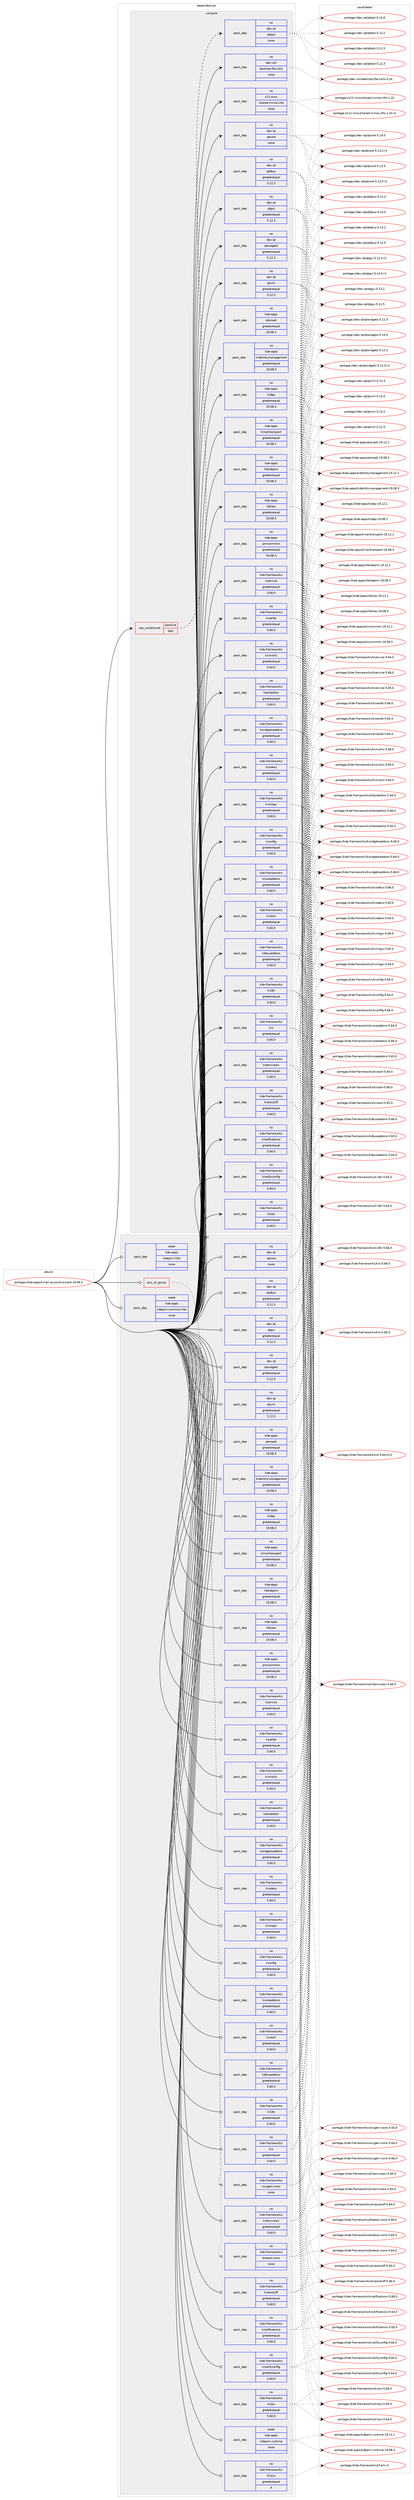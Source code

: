 digraph prolog {

# *************
# Graph options
# *************

newrank=true;
concentrate=true;
compound=true;
graph [rankdir=LR,fontname=Helvetica,fontsize=10,ranksep=1.5];#, ranksep=2.5, nodesep=0.2];
edge  [arrowhead=vee];
node  [fontname=Helvetica,fontsize=10];

# **********
# The ebuild
# **********

subgraph cluster_leftcol {
color=gray;
label=<<i>ebuild</i>>;
id [label="portage://kde-apps/kmail-account-wizard-19.08.3", color=red, width=4, href="../kde-apps/kmail-account-wizard-19.08.3.svg"];
}

# ****************
# The dependencies
# ****************

subgraph cluster_midcol {
color=gray;
label=<<i>dependencies</i>>;
subgraph cluster_compile {
fillcolor="#eeeeee";
style=filled;
label=<<i>compile</i>>;
subgraph cond56534 {
dependency260521 [label=<<TABLE BORDER="0" CELLBORDER="1" CELLSPACING="0" CELLPADDING="4"><TR><TD ROWSPAN="3" CELLPADDING="10">use_conditional</TD></TR><TR><TD>positive</TD></TR><TR><TD>test</TD></TR></TABLE>>, shape=none, color=red];
subgraph pack199944 {
dependency260522 [label=<<TABLE BORDER="0" CELLBORDER="1" CELLSPACING="0" CELLPADDING="4" WIDTH="220"><TR><TD ROWSPAN="6" CELLPADDING="30">pack_dep</TD></TR><TR><TD WIDTH="110">no</TD></TR><TR><TD>dev-qt</TD></TR><TR><TD>qttest</TD></TR><TR><TD>none</TD></TR><TR><TD></TD></TR></TABLE>>, shape=none, color=blue];
}
dependency260521:e -> dependency260522:w [weight=20,style="dashed",arrowhead="vee"];
}
id:e -> dependency260521:w [weight=20,style="solid",arrowhead="vee"];
subgraph pack199945 {
dependency260523 [label=<<TABLE BORDER="0" CELLBORDER="1" CELLSPACING="0" CELLPADDING="4" WIDTH="220"><TR><TD ROWSPAN="6" CELLPADDING="30">pack_dep</TD></TR><TR><TD WIDTH="110">no</TD></TR><TR><TD>dev-qt</TD></TR><TR><TD>qtcore</TD></TR><TR><TD>none</TD></TR><TR><TD></TD></TR></TABLE>>, shape=none, color=blue];
}
id:e -> dependency260523:w [weight=20,style="solid",arrowhead="vee"];
subgraph pack199946 {
dependency260524 [label=<<TABLE BORDER="0" CELLBORDER="1" CELLSPACING="0" CELLPADDING="4" WIDTH="220"><TR><TD ROWSPAN="6" CELLPADDING="30">pack_dep</TD></TR><TR><TD WIDTH="110">no</TD></TR><TR><TD>dev-qt</TD></TR><TR><TD>qtdbus</TD></TR><TR><TD>greaterequal</TD></TR><TR><TD>5.12.3</TD></TR></TABLE>>, shape=none, color=blue];
}
id:e -> dependency260524:w [weight=20,style="solid",arrowhead="vee"];
subgraph pack199947 {
dependency260525 [label=<<TABLE BORDER="0" CELLBORDER="1" CELLSPACING="0" CELLPADDING="4" WIDTH="220"><TR><TD ROWSPAN="6" CELLPADDING="30">pack_dep</TD></TR><TR><TD WIDTH="110">no</TD></TR><TR><TD>dev-qt</TD></TR><TR><TD>qtgui</TD></TR><TR><TD>greaterequal</TD></TR><TR><TD>5.12.3</TD></TR></TABLE>>, shape=none, color=blue];
}
id:e -> dependency260525:w [weight=20,style="solid",arrowhead="vee"];
subgraph pack199948 {
dependency260526 [label=<<TABLE BORDER="0" CELLBORDER="1" CELLSPACING="0" CELLPADDING="4" WIDTH="220"><TR><TD ROWSPAN="6" CELLPADDING="30">pack_dep</TD></TR><TR><TD WIDTH="110">no</TD></TR><TR><TD>dev-qt</TD></TR><TR><TD>qtwidgets</TD></TR><TR><TD>greaterequal</TD></TR><TR><TD>5.12.3</TD></TR></TABLE>>, shape=none, color=blue];
}
id:e -> dependency260526:w [weight=20,style="solid",arrowhead="vee"];
subgraph pack199949 {
dependency260527 [label=<<TABLE BORDER="0" CELLBORDER="1" CELLSPACING="0" CELLPADDING="4" WIDTH="220"><TR><TD ROWSPAN="6" CELLPADDING="30">pack_dep</TD></TR><TR><TD WIDTH="110">no</TD></TR><TR><TD>dev-qt</TD></TR><TR><TD>qtxml</TD></TR><TR><TD>greaterequal</TD></TR><TR><TD>5.12.3</TD></TR></TABLE>>, shape=none, color=blue];
}
id:e -> dependency260527:w [weight=20,style="solid",arrowhead="vee"];
subgraph pack199950 {
dependency260528 [label=<<TABLE BORDER="0" CELLBORDER="1" CELLSPACING="0" CELLPADDING="4" WIDTH="220"><TR><TD ROWSPAN="6" CELLPADDING="30">pack_dep</TD></TR><TR><TD WIDTH="110">no</TD></TR><TR><TD>dev-util</TD></TR><TR><TD>desktop-file-utils</TD></TR><TR><TD>none</TD></TR><TR><TD></TD></TR></TABLE>>, shape=none, color=blue];
}
id:e -> dependency260528:w [weight=20,style="solid",arrowhead="vee"];
subgraph pack199951 {
dependency260529 [label=<<TABLE BORDER="0" CELLBORDER="1" CELLSPACING="0" CELLPADDING="4" WIDTH="220"><TR><TD ROWSPAN="6" CELLPADDING="30">pack_dep</TD></TR><TR><TD WIDTH="110">no</TD></TR><TR><TD>kde-apps</TD></TR><TR><TD>akonadi</TD></TR><TR><TD>greaterequal</TD></TR><TR><TD>19.08.3</TD></TR></TABLE>>, shape=none, color=blue];
}
id:e -> dependency260529:w [weight=20,style="solid",arrowhead="vee"];
subgraph pack199952 {
dependency260530 [label=<<TABLE BORDER="0" CELLBORDER="1" CELLSPACING="0" CELLPADDING="4" WIDTH="220"><TR><TD ROWSPAN="6" CELLPADDING="30">pack_dep</TD></TR><TR><TD WIDTH="110">no</TD></TR><TR><TD>kde-apps</TD></TR><TR><TD>kidentitymanagement</TD></TR><TR><TD>greaterequal</TD></TR><TR><TD>19.08.3</TD></TR></TABLE>>, shape=none, color=blue];
}
id:e -> dependency260530:w [weight=20,style="solid",arrowhead="vee"];
subgraph pack199953 {
dependency260531 [label=<<TABLE BORDER="0" CELLBORDER="1" CELLSPACING="0" CELLPADDING="4" WIDTH="220"><TR><TD ROWSPAN="6" CELLPADDING="30">pack_dep</TD></TR><TR><TD WIDTH="110">no</TD></TR><TR><TD>kde-apps</TD></TR><TR><TD>kldap</TD></TR><TR><TD>greaterequal</TD></TR><TR><TD>19.08.3</TD></TR></TABLE>>, shape=none, color=blue];
}
id:e -> dependency260531:w [weight=20,style="solid",arrowhead="vee"];
subgraph pack199954 {
dependency260532 [label=<<TABLE BORDER="0" CELLBORDER="1" CELLSPACING="0" CELLPADDING="4" WIDTH="220"><TR><TD ROWSPAN="6" CELLPADDING="30">pack_dep</TD></TR><TR><TD WIDTH="110">no</TD></TR><TR><TD>kde-apps</TD></TR><TR><TD>kmailtransport</TD></TR><TR><TD>greaterequal</TD></TR><TR><TD>19.08.3</TD></TR></TABLE>>, shape=none, color=blue];
}
id:e -> dependency260532:w [weight=20,style="solid",arrowhead="vee"];
subgraph pack199955 {
dependency260533 [label=<<TABLE BORDER="0" CELLBORDER="1" CELLSPACING="0" CELLPADDING="4" WIDTH="220"><TR><TD ROWSPAN="6" CELLPADDING="30">pack_dep</TD></TR><TR><TD WIDTH="110">no</TD></TR><TR><TD>kde-apps</TD></TR><TR><TD>libkdepim</TD></TR><TR><TD>greaterequal</TD></TR><TR><TD>19.08.3</TD></TR></TABLE>>, shape=none, color=blue];
}
id:e -> dependency260533:w [weight=20,style="solid",arrowhead="vee"];
subgraph pack199956 {
dependency260534 [label=<<TABLE BORDER="0" CELLBORDER="1" CELLSPACING="0" CELLPADDING="4" WIDTH="220"><TR><TD ROWSPAN="6" CELLPADDING="30">pack_dep</TD></TR><TR><TD WIDTH="110">no</TD></TR><TR><TD>kde-apps</TD></TR><TR><TD>libkleo</TD></TR><TR><TD>greaterequal</TD></TR><TR><TD>19.08.3</TD></TR></TABLE>>, shape=none, color=blue];
}
id:e -> dependency260534:w [weight=20,style="solid",arrowhead="vee"];
subgraph pack199957 {
dependency260535 [label=<<TABLE BORDER="0" CELLBORDER="1" CELLSPACING="0" CELLPADDING="4" WIDTH="220"><TR><TD ROWSPAN="6" CELLPADDING="30">pack_dep</TD></TR><TR><TD WIDTH="110">no</TD></TR><TR><TD>kde-apps</TD></TR><TR><TD>pimcommon</TD></TR><TR><TD>greaterequal</TD></TR><TR><TD>19.08.3</TD></TR></TABLE>>, shape=none, color=blue];
}
id:e -> dependency260535:w [weight=20,style="solid",arrowhead="vee"];
subgraph pack199958 {
dependency260536 [label=<<TABLE BORDER="0" CELLBORDER="1" CELLSPACING="0" CELLPADDING="4" WIDTH="220"><TR><TD ROWSPAN="6" CELLPADDING="30">pack_dep</TD></TR><TR><TD WIDTH="110">no</TD></TR><TR><TD>kde-frameworks</TD></TR><TR><TD>kcmutils</TD></TR><TR><TD>greaterequal</TD></TR><TR><TD>5.60.0</TD></TR></TABLE>>, shape=none, color=blue];
}
id:e -> dependency260536:w [weight=20,style="solid",arrowhead="vee"];
subgraph pack199959 {
dependency260537 [label=<<TABLE BORDER="0" CELLBORDER="1" CELLSPACING="0" CELLPADDING="4" WIDTH="220"><TR><TD ROWSPAN="6" CELLPADDING="30">pack_dep</TD></TR><TR><TD WIDTH="110">no</TD></TR><TR><TD>kde-frameworks</TD></TR><TR><TD>kcodecs</TD></TR><TR><TD>greaterequal</TD></TR><TR><TD>5.60.0</TD></TR></TABLE>>, shape=none, color=blue];
}
id:e -> dependency260537:w [weight=20,style="solid",arrowhead="vee"];
subgraph pack199960 {
dependency260538 [label=<<TABLE BORDER="0" CELLBORDER="1" CELLSPACING="0" CELLPADDING="4" WIDTH="220"><TR><TD ROWSPAN="6" CELLPADDING="30">pack_dep</TD></TR><TR><TD WIDTH="110">no</TD></TR><TR><TD>kde-frameworks</TD></TR><TR><TD>kconfig</TD></TR><TR><TD>greaterequal</TD></TR><TR><TD>5.60.0</TD></TR></TABLE>>, shape=none, color=blue];
}
id:e -> dependency260538:w [weight=20,style="solid",arrowhead="vee"];
subgraph pack199961 {
dependency260539 [label=<<TABLE BORDER="0" CELLBORDER="1" CELLSPACING="0" CELLPADDING="4" WIDTH="220"><TR><TD ROWSPAN="6" CELLPADDING="30">pack_dep</TD></TR><TR><TD WIDTH="110">no</TD></TR><TR><TD>kde-frameworks</TD></TR><TR><TD>kcoreaddons</TD></TR><TR><TD>greaterequal</TD></TR><TR><TD>5.60.0</TD></TR></TABLE>>, shape=none, color=blue];
}
id:e -> dependency260539:w [weight=20,style="solid",arrowhead="vee"];
subgraph pack199962 {
dependency260540 [label=<<TABLE BORDER="0" CELLBORDER="1" CELLSPACING="0" CELLPADDING="4" WIDTH="220"><TR><TD ROWSPAN="6" CELLPADDING="30">pack_dep</TD></TR><TR><TD WIDTH="110">no</TD></TR><TR><TD>kde-frameworks</TD></TR><TR><TD>kcrash</TD></TR><TR><TD>greaterequal</TD></TR><TR><TD>5.60.0</TD></TR></TABLE>>, shape=none, color=blue];
}
id:e -> dependency260540:w [weight=20,style="solid",arrowhead="vee"];
subgraph pack199963 {
dependency260541 [label=<<TABLE BORDER="0" CELLBORDER="1" CELLSPACING="0" CELLPADDING="4" WIDTH="220"><TR><TD ROWSPAN="6" CELLPADDING="30">pack_dep</TD></TR><TR><TD WIDTH="110">no</TD></TR><TR><TD>kde-frameworks</TD></TR><TR><TD>kdbusaddons</TD></TR><TR><TD>greaterequal</TD></TR><TR><TD>5.60.0</TD></TR></TABLE>>, shape=none, color=blue];
}
id:e -> dependency260541:w [weight=20,style="solid",arrowhead="vee"];
subgraph pack199964 {
dependency260542 [label=<<TABLE BORDER="0" CELLBORDER="1" CELLSPACING="0" CELLPADDING="4" WIDTH="220"><TR><TD ROWSPAN="6" CELLPADDING="30">pack_dep</TD></TR><TR><TD WIDTH="110">no</TD></TR><TR><TD>kde-frameworks</TD></TR><TR><TD>ki18n</TD></TR><TR><TD>greaterequal</TD></TR><TR><TD>5.60.0</TD></TR></TABLE>>, shape=none, color=blue];
}
id:e -> dependency260542:w [weight=20,style="solid",arrowhead="vee"];
subgraph pack199965 {
dependency260543 [label=<<TABLE BORDER="0" CELLBORDER="1" CELLSPACING="0" CELLPADDING="4" WIDTH="220"><TR><TD ROWSPAN="6" CELLPADDING="30">pack_dep</TD></TR><TR><TD WIDTH="110">no</TD></TR><TR><TD>kde-frameworks</TD></TR><TR><TD>kio</TD></TR><TR><TD>greaterequal</TD></TR><TR><TD>5.60.0</TD></TR></TABLE>>, shape=none, color=blue];
}
id:e -> dependency260543:w [weight=20,style="solid",arrowhead="vee"];
subgraph pack199966 {
dependency260544 [label=<<TABLE BORDER="0" CELLBORDER="1" CELLSPACING="0" CELLPADDING="4" WIDTH="220"><TR><TD ROWSPAN="6" CELLPADDING="30">pack_dep</TD></TR><TR><TD WIDTH="110">no</TD></TR><TR><TD>kde-frameworks</TD></TR><TR><TD>kitemviews</TD></TR><TR><TD>greaterequal</TD></TR><TR><TD>5.60.0</TD></TR></TABLE>>, shape=none, color=blue];
}
id:e -> dependency260544:w [weight=20,style="solid",arrowhead="vee"];
subgraph pack199967 {
dependency260545 [label=<<TABLE BORDER="0" CELLBORDER="1" CELLSPACING="0" CELLPADDING="4" WIDTH="220"><TR><TD ROWSPAN="6" CELLPADDING="30">pack_dep</TD></TR><TR><TD WIDTH="110">no</TD></TR><TR><TD>kde-frameworks</TD></TR><TR><TD>knewstuff</TD></TR><TR><TD>greaterequal</TD></TR><TR><TD>5.60.0</TD></TR></TABLE>>, shape=none, color=blue];
}
id:e -> dependency260545:w [weight=20,style="solid",arrowhead="vee"];
subgraph pack199968 {
dependency260546 [label=<<TABLE BORDER="0" CELLBORDER="1" CELLSPACING="0" CELLPADDING="4" WIDTH="220"><TR><TD ROWSPAN="6" CELLPADDING="30">pack_dep</TD></TR><TR><TD WIDTH="110">no</TD></TR><TR><TD>kde-frameworks</TD></TR><TR><TD>knotifications</TD></TR><TR><TD>greaterequal</TD></TR><TR><TD>5.60.0</TD></TR></TABLE>>, shape=none, color=blue];
}
id:e -> dependency260546:w [weight=20,style="solid",arrowhead="vee"];
subgraph pack199969 {
dependency260547 [label=<<TABLE BORDER="0" CELLBORDER="1" CELLSPACING="0" CELLPADDING="4" WIDTH="220"><TR><TD ROWSPAN="6" CELLPADDING="30">pack_dep</TD></TR><TR><TD WIDTH="110">no</TD></TR><TR><TD>kde-frameworks</TD></TR><TR><TD>knotifyconfig</TD></TR><TR><TD>greaterequal</TD></TR><TR><TD>5.60.0</TD></TR></TABLE>>, shape=none, color=blue];
}
id:e -> dependency260547:w [weight=20,style="solid",arrowhead="vee"];
subgraph pack199970 {
dependency260548 [label=<<TABLE BORDER="0" CELLBORDER="1" CELLSPACING="0" CELLPADDING="4" WIDTH="220"><TR><TD ROWSPAN="6" CELLPADDING="30">pack_dep</TD></TR><TR><TD WIDTH="110">no</TD></TR><TR><TD>kde-frameworks</TD></TR><TR><TD>kross</TD></TR><TR><TD>greaterequal</TD></TR><TR><TD>5.60.0</TD></TR></TABLE>>, shape=none, color=blue];
}
id:e -> dependency260548:w [weight=20,style="solid",arrowhead="vee"];
subgraph pack199971 {
dependency260549 [label=<<TABLE BORDER="0" CELLBORDER="1" CELLSPACING="0" CELLPADDING="4" WIDTH="220"><TR><TD ROWSPAN="6" CELLPADDING="30">pack_dep</TD></TR><TR><TD WIDTH="110">no</TD></TR><TR><TD>kde-frameworks</TD></TR><TR><TD>kservice</TD></TR><TR><TD>greaterequal</TD></TR><TR><TD>5.60.0</TD></TR></TABLE>>, shape=none, color=blue];
}
id:e -> dependency260549:w [weight=20,style="solid",arrowhead="vee"];
subgraph pack199972 {
dependency260550 [label=<<TABLE BORDER="0" CELLBORDER="1" CELLSPACING="0" CELLPADDING="4" WIDTH="220"><TR><TD ROWSPAN="6" CELLPADDING="30">pack_dep</TD></TR><TR><TD WIDTH="110">no</TD></TR><TR><TD>kde-frameworks</TD></TR><TR><TD>ktexteditor</TD></TR><TR><TD>greaterequal</TD></TR><TR><TD>5.60.0</TD></TR></TABLE>>, shape=none, color=blue];
}
id:e -> dependency260550:w [weight=20,style="solid",arrowhead="vee"];
subgraph pack199973 {
dependency260551 [label=<<TABLE BORDER="0" CELLBORDER="1" CELLSPACING="0" CELLPADDING="4" WIDTH="220"><TR><TD ROWSPAN="6" CELLPADDING="30">pack_dep</TD></TR><TR><TD WIDTH="110">no</TD></TR><TR><TD>kde-frameworks</TD></TR><TR><TD>kwallet</TD></TR><TR><TD>greaterequal</TD></TR><TR><TD>5.60.0</TD></TR></TABLE>>, shape=none, color=blue];
}
id:e -> dependency260551:w [weight=20,style="solid",arrowhead="vee"];
subgraph pack199974 {
dependency260552 [label=<<TABLE BORDER="0" CELLBORDER="1" CELLSPACING="0" CELLPADDING="4" WIDTH="220"><TR><TD ROWSPAN="6" CELLPADDING="30">pack_dep</TD></TR><TR><TD WIDTH="110">no</TD></TR><TR><TD>kde-frameworks</TD></TR><TR><TD>kwidgetsaddons</TD></TR><TR><TD>greaterequal</TD></TR><TR><TD>5.60.0</TD></TR></TABLE>>, shape=none, color=blue];
}
id:e -> dependency260552:w [weight=20,style="solid",arrowhead="vee"];
subgraph pack199975 {
dependency260553 [label=<<TABLE BORDER="0" CELLBORDER="1" CELLSPACING="0" CELLPADDING="4" WIDTH="220"><TR><TD ROWSPAN="6" CELLPADDING="30">pack_dep</TD></TR><TR><TD WIDTH="110">no</TD></TR><TR><TD>kde-frameworks</TD></TR><TR><TD>kxmlgui</TD></TR><TR><TD>greaterequal</TD></TR><TR><TD>5.60.0</TD></TR></TABLE>>, shape=none, color=blue];
}
id:e -> dependency260553:w [weight=20,style="solid",arrowhead="vee"];
subgraph pack199976 {
dependency260554 [label=<<TABLE BORDER="0" CELLBORDER="1" CELLSPACING="0" CELLPADDING="4" WIDTH="220"><TR><TD ROWSPAN="6" CELLPADDING="30">pack_dep</TD></TR><TR><TD WIDTH="110">no</TD></TR><TR><TD>x11-misc</TD></TR><TR><TD>shared-mime-info</TD></TR><TR><TD>none</TD></TR><TR><TD></TD></TR></TABLE>>, shape=none, color=blue];
}
id:e -> dependency260554:w [weight=20,style="solid",arrowhead="vee"];
}
subgraph cluster_compileandrun {
fillcolor="#eeeeee";
style=filled;
label=<<i>compile and run</i>>;
}
subgraph cluster_run {
fillcolor="#eeeeee";
style=filled;
label=<<i>run</i>>;
subgraph any3858 {
dependency260555 [label=<<TABLE BORDER="0" CELLBORDER="1" CELLSPACING="0" CELLPADDING="4"><TR><TD CELLPADDING="10">any_of_group</TD></TR></TABLE>>, shape=none, color=red];subgraph pack199977 {
dependency260556 [label=<<TABLE BORDER="0" CELLBORDER="1" CELLSPACING="0" CELLPADDING="4" WIDTH="220"><TR><TD ROWSPAN="6" CELLPADDING="30">pack_dep</TD></TR><TR><TD WIDTH="110">no</TD></TR><TR><TD>kde-frameworks</TD></TR><TR><TD>breeze-icons</TD></TR><TR><TD>none</TD></TR><TR><TD></TD></TR></TABLE>>, shape=none, color=blue];
}
dependency260555:e -> dependency260556:w [weight=20,style="dotted",arrowhead="oinv"];
subgraph pack199978 {
dependency260557 [label=<<TABLE BORDER="0" CELLBORDER="1" CELLSPACING="0" CELLPADDING="4" WIDTH="220"><TR><TD ROWSPAN="6" CELLPADDING="30">pack_dep</TD></TR><TR><TD WIDTH="110">no</TD></TR><TR><TD>kde-frameworks</TD></TR><TR><TD>oxygen-icons</TD></TR><TR><TD>none</TD></TR><TR><TD></TD></TR></TABLE>>, shape=none, color=blue];
}
dependency260555:e -> dependency260557:w [weight=20,style="dotted",arrowhead="oinv"];
}
id:e -> dependency260555:w [weight=20,style="solid",arrowhead="odot"];
subgraph pack199979 {
dependency260558 [label=<<TABLE BORDER="0" CELLBORDER="1" CELLSPACING="0" CELLPADDING="4" WIDTH="220"><TR><TD ROWSPAN="6" CELLPADDING="30">pack_dep</TD></TR><TR><TD WIDTH="110">no</TD></TR><TR><TD>dev-qt</TD></TR><TR><TD>qtcore</TD></TR><TR><TD>none</TD></TR><TR><TD></TD></TR></TABLE>>, shape=none, color=blue];
}
id:e -> dependency260558:w [weight=20,style="solid",arrowhead="odot"];
subgraph pack199980 {
dependency260559 [label=<<TABLE BORDER="0" CELLBORDER="1" CELLSPACING="0" CELLPADDING="4" WIDTH="220"><TR><TD ROWSPAN="6" CELLPADDING="30">pack_dep</TD></TR><TR><TD WIDTH="110">no</TD></TR><TR><TD>dev-qt</TD></TR><TR><TD>qtdbus</TD></TR><TR><TD>greaterequal</TD></TR><TR><TD>5.12.3</TD></TR></TABLE>>, shape=none, color=blue];
}
id:e -> dependency260559:w [weight=20,style="solid",arrowhead="odot"];
subgraph pack199981 {
dependency260560 [label=<<TABLE BORDER="0" CELLBORDER="1" CELLSPACING="0" CELLPADDING="4" WIDTH="220"><TR><TD ROWSPAN="6" CELLPADDING="30">pack_dep</TD></TR><TR><TD WIDTH="110">no</TD></TR><TR><TD>dev-qt</TD></TR><TR><TD>qtgui</TD></TR><TR><TD>greaterequal</TD></TR><TR><TD>5.12.3</TD></TR></TABLE>>, shape=none, color=blue];
}
id:e -> dependency260560:w [weight=20,style="solid",arrowhead="odot"];
subgraph pack199982 {
dependency260561 [label=<<TABLE BORDER="0" CELLBORDER="1" CELLSPACING="0" CELLPADDING="4" WIDTH="220"><TR><TD ROWSPAN="6" CELLPADDING="30">pack_dep</TD></TR><TR><TD WIDTH="110">no</TD></TR><TR><TD>dev-qt</TD></TR><TR><TD>qtwidgets</TD></TR><TR><TD>greaterequal</TD></TR><TR><TD>5.12.3</TD></TR></TABLE>>, shape=none, color=blue];
}
id:e -> dependency260561:w [weight=20,style="solid",arrowhead="odot"];
subgraph pack199983 {
dependency260562 [label=<<TABLE BORDER="0" CELLBORDER="1" CELLSPACING="0" CELLPADDING="4" WIDTH="220"><TR><TD ROWSPAN="6" CELLPADDING="30">pack_dep</TD></TR><TR><TD WIDTH="110">no</TD></TR><TR><TD>dev-qt</TD></TR><TR><TD>qtxml</TD></TR><TR><TD>greaterequal</TD></TR><TR><TD>5.12.3</TD></TR></TABLE>>, shape=none, color=blue];
}
id:e -> dependency260562:w [weight=20,style="solid",arrowhead="odot"];
subgraph pack199984 {
dependency260563 [label=<<TABLE BORDER="0" CELLBORDER="1" CELLSPACING="0" CELLPADDING="4" WIDTH="220"><TR><TD ROWSPAN="6" CELLPADDING="30">pack_dep</TD></TR><TR><TD WIDTH="110">no</TD></TR><TR><TD>kde-apps</TD></TR><TR><TD>akonadi</TD></TR><TR><TD>greaterequal</TD></TR><TR><TD>19.08.3</TD></TR></TABLE>>, shape=none, color=blue];
}
id:e -> dependency260563:w [weight=20,style="solid",arrowhead="odot"];
subgraph pack199985 {
dependency260564 [label=<<TABLE BORDER="0" CELLBORDER="1" CELLSPACING="0" CELLPADDING="4" WIDTH="220"><TR><TD ROWSPAN="6" CELLPADDING="30">pack_dep</TD></TR><TR><TD WIDTH="110">no</TD></TR><TR><TD>kde-apps</TD></TR><TR><TD>kidentitymanagement</TD></TR><TR><TD>greaterequal</TD></TR><TR><TD>19.08.3</TD></TR></TABLE>>, shape=none, color=blue];
}
id:e -> dependency260564:w [weight=20,style="solid",arrowhead="odot"];
subgraph pack199986 {
dependency260565 [label=<<TABLE BORDER="0" CELLBORDER="1" CELLSPACING="0" CELLPADDING="4" WIDTH="220"><TR><TD ROWSPAN="6" CELLPADDING="30">pack_dep</TD></TR><TR><TD WIDTH="110">no</TD></TR><TR><TD>kde-apps</TD></TR><TR><TD>kldap</TD></TR><TR><TD>greaterequal</TD></TR><TR><TD>19.08.3</TD></TR></TABLE>>, shape=none, color=blue];
}
id:e -> dependency260565:w [weight=20,style="solid",arrowhead="odot"];
subgraph pack199987 {
dependency260566 [label=<<TABLE BORDER="0" CELLBORDER="1" CELLSPACING="0" CELLPADDING="4" WIDTH="220"><TR><TD ROWSPAN="6" CELLPADDING="30">pack_dep</TD></TR><TR><TD WIDTH="110">no</TD></TR><TR><TD>kde-apps</TD></TR><TR><TD>kmailtransport</TD></TR><TR><TD>greaterequal</TD></TR><TR><TD>19.08.3</TD></TR></TABLE>>, shape=none, color=blue];
}
id:e -> dependency260566:w [weight=20,style="solid",arrowhead="odot"];
subgraph pack199988 {
dependency260567 [label=<<TABLE BORDER="0" CELLBORDER="1" CELLSPACING="0" CELLPADDING="4" WIDTH="220"><TR><TD ROWSPAN="6" CELLPADDING="30">pack_dep</TD></TR><TR><TD WIDTH="110">no</TD></TR><TR><TD>kde-apps</TD></TR><TR><TD>libkdepim</TD></TR><TR><TD>greaterequal</TD></TR><TR><TD>19.08.3</TD></TR></TABLE>>, shape=none, color=blue];
}
id:e -> dependency260567:w [weight=20,style="solid",arrowhead="odot"];
subgraph pack199989 {
dependency260568 [label=<<TABLE BORDER="0" CELLBORDER="1" CELLSPACING="0" CELLPADDING="4" WIDTH="220"><TR><TD ROWSPAN="6" CELLPADDING="30">pack_dep</TD></TR><TR><TD WIDTH="110">no</TD></TR><TR><TD>kde-apps</TD></TR><TR><TD>libkleo</TD></TR><TR><TD>greaterequal</TD></TR><TR><TD>19.08.3</TD></TR></TABLE>>, shape=none, color=blue];
}
id:e -> dependency260568:w [weight=20,style="solid",arrowhead="odot"];
subgraph pack199990 {
dependency260569 [label=<<TABLE BORDER="0" CELLBORDER="1" CELLSPACING="0" CELLPADDING="4" WIDTH="220"><TR><TD ROWSPAN="6" CELLPADDING="30">pack_dep</TD></TR><TR><TD WIDTH="110">no</TD></TR><TR><TD>kde-apps</TD></TR><TR><TD>pimcommon</TD></TR><TR><TD>greaterequal</TD></TR><TR><TD>19.08.3</TD></TR></TABLE>>, shape=none, color=blue];
}
id:e -> dependency260569:w [weight=20,style="solid",arrowhead="odot"];
subgraph pack199991 {
dependency260570 [label=<<TABLE BORDER="0" CELLBORDER="1" CELLSPACING="0" CELLPADDING="4" WIDTH="220"><TR><TD ROWSPAN="6" CELLPADDING="30">pack_dep</TD></TR><TR><TD WIDTH="110">no</TD></TR><TR><TD>kde-frameworks</TD></TR><TR><TD>kcmutils</TD></TR><TR><TD>greaterequal</TD></TR><TR><TD>5.60.0</TD></TR></TABLE>>, shape=none, color=blue];
}
id:e -> dependency260570:w [weight=20,style="solid",arrowhead="odot"];
subgraph pack199992 {
dependency260571 [label=<<TABLE BORDER="0" CELLBORDER="1" CELLSPACING="0" CELLPADDING="4" WIDTH="220"><TR><TD ROWSPAN="6" CELLPADDING="30">pack_dep</TD></TR><TR><TD WIDTH="110">no</TD></TR><TR><TD>kde-frameworks</TD></TR><TR><TD>kcodecs</TD></TR><TR><TD>greaterequal</TD></TR><TR><TD>5.60.0</TD></TR></TABLE>>, shape=none, color=blue];
}
id:e -> dependency260571:w [weight=20,style="solid",arrowhead="odot"];
subgraph pack199993 {
dependency260572 [label=<<TABLE BORDER="0" CELLBORDER="1" CELLSPACING="0" CELLPADDING="4" WIDTH="220"><TR><TD ROWSPAN="6" CELLPADDING="30">pack_dep</TD></TR><TR><TD WIDTH="110">no</TD></TR><TR><TD>kde-frameworks</TD></TR><TR><TD>kconfig</TD></TR><TR><TD>greaterequal</TD></TR><TR><TD>5.60.0</TD></TR></TABLE>>, shape=none, color=blue];
}
id:e -> dependency260572:w [weight=20,style="solid",arrowhead="odot"];
subgraph pack199994 {
dependency260573 [label=<<TABLE BORDER="0" CELLBORDER="1" CELLSPACING="0" CELLPADDING="4" WIDTH="220"><TR><TD ROWSPAN="6" CELLPADDING="30">pack_dep</TD></TR><TR><TD WIDTH="110">no</TD></TR><TR><TD>kde-frameworks</TD></TR><TR><TD>kcoreaddons</TD></TR><TR><TD>greaterequal</TD></TR><TR><TD>5.60.0</TD></TR></TABLE>>, shape=none, color=blue];
}
id:e -> dependency260573:w [weight=20,style="solid",arrowhead="odot"];
subgraph pack199995 {
dependency260574 [label=<<TABLE BORDER="0" CELLBORDER="1" CELLSPACING="0" CELLPADDING="4" WIDTH="220"><TR><TD ROWSPAN="6" CELLPADDING="30">pack_dep</TD></TR><TR><TD WIDTH="110">no</TD></TR><TR><TD>kde-frameworks</TD></TR><TR><TD>kcrash</TD></TR><TR><TD>greaterequal</TD></TR><TR><TD>5.60.0</TD></TR></TABLE>>, shape=none, color=blue];
}
id:e -> dependency260574:w [weight=20,style="solid",arrowhead="odot"];
subgraph pack199996 {
dependency260575 [label=<<TABLE BORDER="0" CELLBORDER="1" CELLSPACING="0" CELLPADDING="4" WIDTH="220"><TR><TD ROWSPAN="6" CELLPADDING="30">pack_dep</TD></TR><TR><TD WIDTH="110">no</TD></TR><TR><TD>kde-frameworks</TD></TR><TR><TD>kdbusaddons</TD></TR><TR><TD>greaterequal</TD></TR><TR><TD>5.60.0</TD></TR></TABLE>>, shape=none, color=blue];
}
id:e -> dependency260575:w [weight=20,style="solid",arrowhead="odot"];
subgraph pack199997 {
dependency260576 [label=<<TABLE BORDER="0" CELLBORDER="1" CELLSPACING="0" CELLPADDING="4" WIDTH="220"><TR><TD ROWSPAN="6" CELLPADDING="30">pack_dep</TD></TR><TR><TD WIDTH="110">no</TD></TR><TR><TD>kde-frameworks</TD></TR><TR><TD>kf-env</TD></TR><TR><TD>greaterequal</TD></TR><TR><TD>4</TD></TR></TABLE>>, shape=none, color=blue];
}
id:e -> dependency260576:w [weight=20,style="solid",arrowhead="odot"];
subgraph pack199998 {
dependency260577 [label=<<TABLE BORDER="0" CELLBORDER="1" CELLSPACING="0" CELLPADDING="4" WIDTH="220"><TR><TD ROWSPAN="6" CELLPADDING="30">pack_dep</TD></TR><TR><TD WIDTH="110">no</TD></TR><TR><TD>kde-frameworks</TD></TR><TR><TD>ki18n</TD></TR><TR><TD>greaterequal</TD></TR><TR><TD>5.60.0</TD></TR></TABLE>>, shape=none, color=blue];
}
id:e -> dependency260577:w [weight=20,style="solid",arrowhead="odot"];
subgraph pack199999 {
dependency260578 [label=<<TABLE BORDER="0" CELLBORDER="1" CELLSPACING="0" CELLPADDING="4" WIDTH="220"><TR><TD ROWSPAN="6" CELLPADDING="30">pack_dep</TD></TR><TR><TD WIDTH="110">no</TD></TR><TR><TD>kde-frameworks</TD></TR><TR><TD>kio</TD></TR><TR><TD>greaterequal</TD></TR><TR><TD>5.60.0</TD></TR></TABLE>>, shape=none, color=blue];
}
id:e -> dependency260578:w [weight=20,style="solid",arrowhead="odot"];
subgraph pack200000 {
dependency260579 [label=<<TABLE BORDER="0" CELLBORDER="1" CELLSPACING="0" CELLPADDING="4" WIDTH="220"><TR><TD ROWSPAN="6" CELLPADDING="30">pack_dep</TD></TR><TR><TD WIDTH="110">no</TD></TR><TR><TD>kde-frameworks</TD></TR><TR><TD>kitemviews</TD></TR><TR><TD>greaterequal</TD></TR><TR><TD>5.60.0</TD></TR></TABLE>>, shape=none, color=blue];
}
id:e -> dependency260579:w [weight=20,style="solid",arrowhead="odot"];
subgraph pack200001 {
dependency260580 [label=<<TABLE BORDER="0" CELLBORDER="1" CELLSPACING="0" CELLPADDING="4" WIDTH="220"><TR><TD ROWSPAN="6" CELLPADDING="30">pack_dep</TD></TR><TR><TD WIDTH="110">no</TD></TR><TR><TD>kde-frameworks</TD></TR><TR><TD>knewstuff</TD></TR><TR><TD>greaterequal</TD></TR><TR><TD>5.60.0</TD></TR></TABLE>>, shape=none, color=blue];
}
id:e -> dependency260580:w [weight=20,style="solid",arrowhead="odot"];
subgraph pack200002 {
dependency260581 [label=<<TABLE BORDER="0" CELLBORDER="1" CELLSPACING="0" CELLPADDING="4" WIDTH="220"><TR><TD ROWSPAN="6" CELLPADDING="30">pack_dep</TD></TR><TR><TD WIDTH="110">no</TD></TR><TR><TD>kde-frameworks</TD></TR><TR><TD>knotifications</TD></TR><TR><TD>greaterequal</TD></TR><TR><TD>5.60.0</TD></TR></TABLE>>, shape=none, color=blue];
}
id:e -> dependency260581:w [weight=20,style="solid",arrowhead="odot"];
subgraph pack200003 {
dependency260582 [label=<<TABLE BORDER="0" CELLBORDER="1" CELLSPACING="0" CELLPADDING="4" WIDTH="220"><TR><TD ROWSPAN="6" CELLPADDING="30">pack_dep</TD></TR><TR><TD WIDTH="110">no</TD></TR><TR><TD>kde-frameworks</TD></TR><TR><TD>knotifyconfig</TD></TR><TR><TD>greaterequal</TD></TR><TR><TD>5.60.0</TD></TR></TABLE>>, shape=none, color=blue];
}
id:e -> dependency260582:w [weight=20,style="solid",arrowhead="odot"];
subgraph pack200004 {
dependency260583 [label=<<TABLE BORDER="0" CELLBORDER="1" CELLSPACING="0" CELLPADDING="4" WIDTH="220"><TR><TD ROWSPAN="6" CELLPADDING="30">pack_dep</TD></TR><TR><TD WIDTH="110">no</TD></TR><TR><TD>kde-frameworks</TD></TR><TR><TD>kross</TD></TR><TR><TD>greaterequal</TD></TR><TR><TD>5.60.0</TD></TR></TABLE>>, shape=none, color=blue];
}
id:e -> dependency260583:w [weight=20,style="solid",arrowhead="odot"];
subgraph pack200005 {
dependency260584 [label=<<TABLE BORDER="0" CELLBORDER="1" CELLSPACING="0" CELLPADDING="4" WIDTH="220"><TR><TD ROWSPAN="6" CELLPADDING="30">pack_dep</TD></TR><TR><TD WIDTH="110">no</TD></TR><TR><TD>kde-frameworks</TD></TR><TR><TD>kservice</TD></TR><TR><TD>greaterequal</TD></TR><TR><TD>5.60.0</TD></TR></TABLE>>, shape=none, color=blue];
}
id:e -> dependency260584:w [weight=20,style="solid",arrowhead="odot"];
subgraph pack200006 {
dependency260585 [label=<<TABLE BORDER="0" CELLBORDER="1" CELLSPACING="0" CELLPADDING="4" WIDTH="220"><TR><TD ROWSPAN="6" CELLPADDING="30">pack_dep</TD></TR><TR><TD WIDTH="110">no</TD></TR><TR><TD>kde-frameworks</TD></TR><TR><TD>ktexteditor</TD></TR><TR><TD>greaterequal</TD></TR><TR><TD>5.60.0</TD></TR></TABLE>>, shape=none, color=blue];
}
id:e -> dependency260585:w [weight=20,style="solid",arrowhead="odot"];
subgraph pack200007 {
dependency260586 [label=<<TABLE BORDER="0" CELLBORDER="1" CELLSPACING="0" CELLPADDING="4" WIDTH="220"><TR><TD ROWSPAN="6" CELLPADDING="30">pack_dep</TD></TR><TR><TD WIDTH="110">no</TD></TR><TR><TD>kde-frameworks</TD></TR><TR><TD>kwallet</TD></TR><TR><TD>greaterequal</TD></TR><TR><TD>5.60.0</TD></TR></TABLE>>, shape=none, color=blue];
}
id:e -> dependency260586:w [weight=20,style="solid",arrowhead="odot"];
subgraph pack200008 {
dependency260587 [label=<<TABLE BORDER="0" CELLBORDER="1" CELLSPACING="0" CELLPADDING="4" WIDTH="220"><TR><TD ROWSPAN="6" CELLPADDING="30">pack_dep</TD></TR><TR><TD WIDTH="110">no</TD></TR><TR><TD>kde-frameworks</TD></TR><TR><TD>kwidgetsaddons</TD></TR><TR><TD>greaterequal</TD></TR><TR><TD>5.60.0</TD></TR></TABLE>>, shape=none, color=blue];
}
id:e -> dependency260587:w [weight=20,style="solid",arrowhead="odot"];
subgraph pack200009 {
dependency260588 [label=<<TABLE BORDER="0" CELLBORDER="1" CELLSPACING="0" CELLPADDING="4" WIDTH="220"><TR><TD ROWSPAN="6" CELLPADDING="30">pack_dep</TD></TR><TR><TD WIDTH="110">no</TD></TR><TR><TD>kde-frameworks</TD></TR><TR><TD>kxmlgui</TD></TR><TR><TD>greaterequal</TD></TR><TR><TD>5.60.0</TD></TR></TABLE>>, shape=none, color=blue];
}
id:e -> dependency260588:w [weight=20,style="solid",arrowhead="odot"];
subgraph pack200010 {
dependency260589 [label=<<TABLE BORDER="0" CELLBORDER="1" CELLSPACING="0" CELLPADDING="4" WIDTH="220"><TR><TD ROWSPAN="6" CELLPADDING="30">pack_dep</TD></TR><TR><TD WIDTH="110">weak</TD></TR><TR><TD>kde-apps</TD></TR><TR><TD>kdepim-common-libs</TD></TR><TR><TD>none</TD></TR><TR><TD></TD></TR></TABLE>>, shape=none, color=blue];
}
id:e -> dependency260589:w [weight=20,style="solid",arrowhead="odot"];
subgraph pack200011 {
dependency260590 [label=<<TABLE BORDER="0" CELLBORDER="1" CELLSPACING="0" CELLPADDING="4" WIDTH="220"><TR><TD ROWSPAN="6" CELLPADDING="30">pack_dep</TD></TR><TR><TD WIDTH="110">weak</TD></TR><TR><TD>kde-apps</TD></TR><TR><TD>kdepim-l10n</TD></TR><TR><TD>none</TD></TR><TR><TD></TD></TR></TABLE>>, shape=none, color=blue];
}
id:e -> dependency260590:w [weight=20,style="solid",arrowhead="odot"];
subgraph pack200012 {
dependency260591 [label=<<TABLE BORDER="0" CELLBORDER="1" CELLSPACING="0" CELLPADDING="4" WIDTH="220"><TR><TD ROWSPAN="6" CELLPADDING="30">pack_dep</TD></TR><TR><TD WIDTH="110">weak</TD></TR><TR><TD>kde-apps</TD></TR><TR><TD>kdepim-runtime</TD></TR><TR><TD>none</TD></TR><TR><TD></TD></TR></TABLE>>, shape=none, color=blue];
}
id:e -> dependency260591:w [weight=20,style="solid",arrowhead="odot"];
}
}

# **************
# The candidates
# **************

subgraph cluster_choices {
rank=same;
color=gray;
label=<<i>candidates</i>>;

subgraph choice199944 {
color=black;
nodesep=1;
choice100101118451131164711311611610111511645534649524648 [label="portage://dev-qt/qttest-5.14.0", color=red, width=4,href="../dev-qt/qttest-5.14.0.svg"];
choice100101118451131164711311611610111511645534649514650 [label="portage://dev-qt/qttest-5.13.2", color=red, width=4,href="../dev-qt/qttest-5.13.2.svg"];
choice100101118451131164711311611610111511645534649504653 [label="portage://dev-qt/qttest-5.12.5", color=red, width=4,href="../dev-qt/qttest-5.12.5.svg"];
choice100101118451131164711311611610111511645534649504651 [label="portage://dev-qt/qttest-5.12.3", color=red, width=4,href="../dev-qt/qttest-5.12.3.svg"];
dependency260522:e -> choice100101118451131164711311611610111511645534649524648:w [style=dotted,weight="100"];
dependency260522:e -> choice100101118451131164711311611610111511645534649514650:w [style=dotted,weight="100"];
dependency260522:e -> choice100101118451131164711311611610111511645534649504653:w [style=dotted,weight="100"];
dependency260522:e -> choice100101118451131164711311611610111511645534649504651:w [style=dotted,weight="100"];
}
subgraph choice199945 {
color=black;
nodesep=1;
choice10010111845113116471131169911111410145534649524648 [label="portage://dev-qt/qtcore-5.14.0", color=red, width=4,href="../dev-qt/qtcore-5.14.0.svg"];
choice100101118451131164711311699111114101455346495146504511449 [label="portage://dev-qt/qtcore-5.13.2-r1", color=red, width=4,href="../dev-qt/qtcore-5.13.2-r1.svg"];
choice100101118451131164711311699111114101455346495046534511449 [label="portage://dev-qt/qtcore-5.12.5-r1", color=red, width=4,href="../dev-qt/qtcore-5.12.5-r1.svg"];
choice10010111845113116471131169911111410145534649504651 [label="portage://dev-qt/qtcore-5.12.3", color=red, width=4,href="../dev-qt/qtcore-5.12.3.svg"];
dependency260523:e -> choice10010111845113116471131169911111410145534649524648:w [style=dotted,weight="100"];
dependency260523:e -> choice100101118451131164711311699111114101455346495146504511449:w [style=dotted,weight="100"];
dependency260523:e -> choice100101118451131164711311699111114101455346495046534511449:w [style=dotted,weight="100"];
dependency260523:e -> choice10010111845113116471131169911111410145534649504651:w [style=dotted,weight="100"];
}
subgraph choice199946 {
color=black;
nodesep=1;
choice10010111845113116471131161009811711545534649524648 [label="portage://dev-qt/qtdbus-5.14.0", color=red, width=4,href="../dev-qt/qtdbus-5.14.0.svg"];
choice10010111845113116471131161009811711545534649514650 [label="portage://dev-qt/qtdbus-5.13.2", color=red, width=4,href="../dev-qt/qtdbus-5.13.2.svg"];
choice10010111845113116471131161009811711545534649504653 [label="portage://dev-qt/qtdbus-5.12.5", color=red, width=4,href="../dev-qt/qtdbus-5.12.5.svg"];
choice10010111845113116471131161009811711545534649504651 [label="portage://dev-qt/qtdbus-5.12.3", color=red, width=4,href="../dev-qt/qtdbus-5.12.3.svg"];
dependency260524:e -> choice10010111845113116471131161009811711545534649524648:w [style=dotted,weight="100"];
dependency260524:e -> choice10010111845113116471131161009811711545534649514650:w [style=dotted,weight="100"];
dependency260524:e -> choice10010111845113116471131161009811711545534649504653:w [style=dotted,weight="100"];
dependency260524:e -> choice10010111845113116471131161009811711545534649504651:w [style=dotted,weight="100"];
}
subgraph choice199947 {
color=black;
nodesep=1;
choice1001011184511311647113116103117105455346495246484511449 [label="portage://dev-qt/qtgui-5.14.0-r1", color=red, width=4,href="../dev-qt/qtgui-5.14.0-r1.svg"];
choice100101118451131164711311610311710545534649514650 [label="portage://dev-qt/qtgui-5.13.2", color=red, width=4,href="../dev-qt/qtgui-5.13.2.svg"];
choice100101118451131164711311610311710545534649504653 [label="portage://dev-qt/qtgui-5.12.5", color=red, width=4,href="../dev-qt/qtgui-5.12.5.svg"];
choice1001011184511311647113116103117105455346495046514511449 [label="portage://dev-qt/qtgui-5.12.3-r1", color=red, width=4,href="../dev-qt/qtgui-5.12.3-r1.svg"];
dependency260525:e -> choice1001011184511311647113116103117105455346495246484511449:w [style=dotted,weight="100"];
dependency260525:e -> choice100101118451131164711311610311710545534649514650:w [style=dotted,weight="100"];
dependency260525:e -> choice100101118451131164711311610311710545534649504653:w [style=dotted,weight="100"];
dependency260525:e -> choice1001011184511311647113116103117105455346495046514511449:w [style=dotted,weight="100"];
}
subgraph choice199948 {
color=black;
nodesep=1;
choice100101118451131164711311611910510010310111611545534649524648 [label="portage://dev-qt/qtwidgets-5.14.0", color=red, width=4,href="../dev-qt/qtwidgets-5.14.0.svg"];
choice100101118451131164711311611910510010310111611545534649514650 [label="portage://dev-qt/qtwidgets-5.13.2", color=red, width=4,href="../dev-qt/qtwidgets-5.13.2.svg"];
choice1001011184511311647113116119105100103101116115455346495046534511449 [label="portage://dev-qt/qtwidgets-5.12.5-r1", color=red, width=4,href="../dev-qt/qtwidgets-5.12.5-r1.svg"];
choice100101118451131164711311611910510010310111611545534649504651 [label="portage://dev-qt/qtwidgets-5.12.3", color=red, width=4,href="../dev-qt/qtwidgets-5.12.3.svg"];
dependency260526:e -> choice100101118451131164711311611910510010310111611545534649524648:w [style=dotted,weight="100"];
dependency260526:e -> choice100101118451131164711311611910510010310111611545534649514650:w [style=dotted,weight="100"];
dependency260526:e -> choice1001011184511311647113116119105100103101116115455346495046534511449:w [style=dotted,weight="100"];
dependency260526:e -> choice100101118451131164711311611910510010310111611545534649504651:w [style=dotted,weight="100"];
}
subgraph choice199949 {
color=black;
nodesep=1;
choice100101118451131164711311612010910845534649524648 [label="portage://dev-qt/qtxml-5.14.0", color=red, width=4,href="../dev-qt/qtxml-5.14.0.svg"];
choice100101118451131164711311612010910845534649514650 [label="portage://dev-qt/qtxml-5.13.2", color=red, width=4,href="../dev-qt/qtxml-5.13.2.svg"];
choice100101118451131164711311612010910845534649504653 [label="portage://dev-qt/qtxml-5.12.5", color=red, width=4,href="../dev-qt/qtxml-5.12.5.svg"];
choice100101118451131164711311612010910845534649504651 [label="portage://dev-qt/qtxml-5.12.3", color=red, width=4,href="../dev-qt/qtxml-5.12.3.svg"];
dependency260527:e -> choice100101118451131164711311612010910845534649524648:w [style=dotted,weight="100"];
dependency260527:e -> choice100101118451131164711311612010910845534649514650:w [style=dotted,weight="100"];
dependency260527:e -> choice100101118451131164711311612010910845534649504653:w [style=dotted,weight="100"];
dependency260527:e -> choice100101118451131164711311612010910845534649504651:w [style=dotted,weight="100"];
}
subgraph choice199950 {
color=black;
nodesep=1;
choice100101118451171161051084710010111510711611111245102105108101451171161051081154548465052 [label="portage://dev-util/desktop-file-utils-0.24", color=red, width=4,href="../dev-util/desktop-file-utils-0.24.svg"];
dependency260528:e -> choice100101118451171161051084710010111510711611111245102105108101451171161051081154548465052:w [style=dotted,weight="100"];
}
subgraph choice199951 {
color=black;
nodesep=1;
choice10710010145971121121154797107111110971001054549574649504649 [label="portage://kde-apps/akonadi-19.12.1", color=red, width=4,href="../kde-apps/akonadi-19.12.1.svg"];
choice10710010145971121121154797107111110971001054549574648564651 [label="portage://kde-apps/akonadi-19.08.3", color=red, width=4,href="../kde-apps/akonadi-19.08.3.svg"];
dependency260529:e -> choice10710010145971121121154797107111110971001054549574649504649:w [style=dotted,weight="100"];
dependency260529:e -> choice10710010145971121121154797107111110971001054549574648564651:w [style=dotted,weight="100"];
}
subgraph choice199952 {
color=black;
nodesep=1;
choice10710010145971121121154710710510010111011610511612110997110971031011091011101164549574649504649 [label="portage://kde-apps/kidentitymanagement-19.12.1", color=red, width=4,href="../kde-apps/kidentitymanagement-19.12.1.svg"];
choice10710010145971121121154710710510010111011610511612110997110971031011091011101164549574648564651 [label="portage://kde-apps/kidentitymanagement-19.08.3", color=red, width=4,href="../kde-apps/kidentitymanagement-19.08.3.svg"];
dependency260530:e -> choice10710010145971121121154710710510010111011610511612110997110971031011091011101164549574649504649:w [style=dotted,weight="100"];
dependency260530:e -> choice10710010145971121121154710710510010111011610511612110997110971031011091011101164549574648564651:w [style=dotted,weight="100"];
}
subgraph choice199953 {
color=black;
nodesep=1;
choice107100101459711211211547107108100971124549574649504649 [label="portage://kde-apps/kldap-19.12.1", color=red, width=4,href="../kde-apps/kldap-19.12.1.svg"];
choice107100101459711211211547107108100971124549574648564651 [label="portage://kde-apps/kldap-19.08.3", color=red, width=4,href="../kde-apps/kldap-19.08.3.svg"];
dependency260531:e -> choice107100101459711211211547107108100971124549574649504649:w [style=dotted,weight="100"];
dependency260531:e -> choice107100101459711211211547107108100971124549574648564651:w [style=dotted,weight="100"];
}
subgraph choice199954 {
color=black;
nodesep=1;
choice10710010145971121121154710710997105108116114971101151121111141164549574649504649 [label="portage://kde-apps/kmailtransport-19.12.1", color=red, width=4,href="../kde-apps/kmailtransport-19.12.1.svg"];
choice10710010145971121121154710710997105108116114971101151121111141164549574648564651 [label="portage://kde-apps/kmailtransport-19.08.3", color=red, width=4,href="../kde-apps/kmailtransport-19.08.3.svg"];
dependency260532:e -> choice10710010145971121121154710710997105108116114971101151121111141164549574649504649:w [style=dotted,weight="100"];
dependency260532:e -> choice10710010145971121121154710710997105108116114971101151121111141164549574648564651:w [style=dotted,weight="100"];
}
subgraph choice199955 {
color=black;
nodesep=1;
choice107100101459711211211547108105981071001011121051094549574649504649 [label="portage://kde-apps/libkdepim-19.12.1", color=red, width=4,href="../kde-apps/libkdepim-19.12.1.svg"];
choice107100101459711211211547108105981071001011121051094549574648564651 [label="portage://kde-apps/libkdepim-19.08.3", color=red, width=4,href="../kde-apps/libkdepim-19.08.3.svg"];
dependency260533:e -> choice107100101459711211211547108105981071001011121051094549574649504649:w [style=dotted,weight="100"];
dependency260533:e -> choice107100101459711211211547108105981071001011121051094549574648564651:w [style=dotted,weight="100"];
}
subgraph choice199956 {
color=black;
nodesep=1;
choice107100101459711211211547108105981071081011114549574649504649 [label="portage://kde-apps/libkleo-19.12.1", color=red, width=4,href="../kde-apps/libkleo-19.12.1.svg"];
choice107100101459711211211547108105981071081011114549574648564651 [label="portage://kde-apps/libkleo-19.08.3", color=red, width=4,href="../kde-apps/libkleo-19.08.3.svg"];
dependency260534:e -> choice107100101459711211211547108105981071081011114549574649504649:w [style=dotted,weight="100"];
dependency260534:e -> choice107100101459711211211547108105981071081011114549574648564651:w [style=dotted,weight="100"];
}
subgraph choice199957 {
color=black;
nodesep=1;
choice107100101459711211211547112105109991111091091111104549574649504649 [label="portage://kde-apps/pimcommon-19.12.1", color=red, width=4,href="../kde-apps/pimcommon-19.12.1.svg"];
choice107100101459711211211547112105109991111091091111104549574648564651 [label="portage://kde-apps/pimcommon-19.08.3", color=red, width=4,href="../kde-apps/pimcommon-19.08.3.svg"];
dependency260535:e -> choice107100101459711211211547112105109991111091091111104549574649504649:w [style=dotted,weight="100"];
dependency260535:e -> choice107100101459711211211547112105109991111091091111104549574648564651:w [style=dotted,weight="100"];
}
subgraph choice199958 {
color=black;
nodesep=1;
choice1071001014510211497109101119111114107115471079910911711610510811545534654544648 [label="portage://kde-frameworks/kcmutils-5.66.0", color=red, width=4,href="../kde-frameworks/kcmutils-5.66.0.svg"];
choice1071001014510211497109101119111114107115471079910911711610510811545534654534648 [label="portage://kde-frameworks/kcmutils-5.65.0", color=red, width=4,href="../kde-frameworks/kcmutils-5.65.0.svg"];
choice1071001014510211497109101119111114107115471079910911711610510811545534654524648 [label="portage://kde-frameworks/kcmutils-5.64.0", color=red, width=4,href="../kde-frameworks/kcmutils-5.64.0.svg"];
dependency260536:e -> choice1071001014510211497109101119111114107115471079910911711610510811545534654544648:w [style=dotted,weight="100"];
dependency260536:e -> choice1071001014510211497109101119111114107115471079910911711610510811545534654534648:w [style=dotted,weight="100"];
dependency260536:e -> choice1071001014510211497109101119111114107115471079910911711610510811545534654524648:w [style=dotted,weight="100"];
}
subgraph choice199959 {
color=black;
nodesep=1;
choice107100101451021149710910111911111410711547107991111001019911545534654544648 [label="portage://kde-frameworks/kcodecs-5.66.0", color=red, width=4,href="../kde-frameworks/kcodecs-5.66.0.svg"];
choice107100101451021149710910111911111410711547107991111001019911545534654534648 [label="portage://kde-frameworks/kcodecs-5.65.0", color=red, width=4,href="../kde-frameworks/kcodecs-5.65.0.svg"];
choice107100101451021149710910111911111410711547107991111001019911545534654524648 [label="portage://kde-frameworks/kcodecs-5.64.0", color=red, width=4,href="../kde-frameworks/kcodecs-5.64.0.svg"];
dependency260537:e -> choice107100101451021149710910111911111410711547107991111001019911545534654544648:w [style=dotted,weight="100"];
dependency260537:e -> choice107100101451021149710910111911111410711547107991111001019911545534654534648:w [style=dotted,weight="100"];
dependency260537:e -> choice107100101451021149710910111911111410711547107991111001019911545534654524648:w [style=dotted,weight="100"];
}
subgraph choice199960 {
color=black;
nodesep=1;
choice1071001014510211497109101119111114107115471079911111010210510345534654544648 [label="portage://kde-frameworks/kconfig-5.66.0", color=red, width=4,href="../kde-frameworks/kconfig-5.66.0.svg"];
choice1071001014510211497109101119111114107115471079911111010210510345534654534648 [label="portage://kde-frameworks/kconfig-5.65.0", color=red, width=4,href="../kde-frameworks/kconfig-5.65.0.svg"];
choice1071001014510211497109101119111114107115471079911111010210510345534654524648 [label="portage://kde-frameworks/kconfig-5.64.0", color=red, width=4,href="../kde-frameworks/kconfig-5.64.0.svg"];
dependency260538:e -> choice1071001014510211497109101119111114107115471079911111010210510345534654544648:w [style=dotted,weight="100"];
dependency260538:e -> choice1071001014510211497109101119111114107115471079911111010210510345534654534648:w [style=dotted,weight="100"];
dependency260538:e -> choice1071001014510211497109101119111114107115471079911111010210510345534654524648:w [style=dotted,weight="100"];
}
subgraph choice199961 {
color=black;
nodesep=1;
choice107100101451021149710910111911111410711547107991111141019710010011111011545534654544648 [label="portage://kde-frameworks/kcoreaddons-5.66.0", color=red, width=4,href="../kde-frameworks/kcoreaddons-5.66.0.svg"];
choice107100101451021149710910111911111410711547107991111141019710010011111011545534654534648 [label="portage://kde-frameworks/kcoreaddons-5.65.0", color=red, width=4,href="../kde-frameworks/kcoreaddons-5.65.0.svg"];
choice107100101451021149710910111911111410711547107991111141019710010011111011545534654524648 [label="portage://kde-frameworks/kcoreaddons-5.64.0", color=red, width=4,href="../kde-frameworks/kcoreaddons-5.64.0.svg"];
dependency260539:e -> choice107100101451021149710910111911111410711547107991111141019710010011111011545534654544648:w [style=dotted,weight="100"];
dependency260539:e -> choice107100101451021149710910111911111410711547107991111141019710010011111011545534654534648:w [style=dotted,weight="100"];
dependency260539:e -> choice107100101451021149710910111911111410711547107991111141019710010011111011545534654524648:w [style=dotted,weight="100"];
}
subgraph choice199962 {
color=black;
nodesep=1;
choice107100101451021149710910111911111410711547107991149711510445534654544648 [label="portage://kde-frameworks/kcrash-5.66.0", color=red, width=4,href="../kde-frameworks/kcrash-5.66.0.svg"];
choice107100101451021149710910111911111410711547107991149711510445534654534648 [label="portage://kde-frameworks/kcrash-5.65.0", color=red, width=4,href="../kde-frameworks/kcrash-5.65.0.svg"];
choice107100101451021149710910111911111410711547107991149711510445534654524648 [label="portage://kde-frameworks/kcrash-5.64.0", color=red, width=4,href="../kde-frameworks/kcrash-5.64.0.svg"];
dependency260540:e -> choice107100101451021149710910111911111410711547107991149711510445534654544648:w [style=dotted,weight="100"];
dependency260540:e -> choice107100101451021149710910111911111410711547107991149711510445534654534648:w [style=dotted,weight="100"];
dependency260540:e -> choice107100101451021149710910111911111410711547107991149711510445534654524648:w [style=dotted,weight="100"];
}
subgraph choice199963 {
color=black;
nodesep=1;
choice107100101451021149710910111911111410711547107100981171159710010011111011545534654544648 [label="portage://kde-frameworks/kdbusaddons-5.66.0", color=red, width=4,href="../kde-frameworks/kdbusaddons-5.66.0.svg"];
choice107100101451021149710910111911111410711547107100981171159710010011111011545534654534648 [label="portage://kde-frameworks/kdbusaddons-5.65.0", color=red, width=4,href="../kde-frameworks/kdbusaddons-5.65.0.svg"];
choice107100101451021149710910111911111410711547107100981171159710010011111011545534654524648 [label="portage://kde-frameworks/kdbusaddons-5.64.0", color=red, width=4,href="../kde-frameworks/kdbusaddons-5.64.0.svg"];
dependency260541:e -> choice107100101451021149710910111911111410711547107100981171159710010011111011545534654544648:w [style=dotted,weight="100"];
dependency260541:e -> choice107100101451021149710910111911111410711547107100981171159710010011111011545534654534648:w [style=dotted,weight="100"];
dependency260541:e -> choice107100101451021149710910111911111410711547107100981171159710010011111011545534654524648:w [style=dotted,weight="100"];
}
subgraph choice199964 {
color=black;
nodesep=1;
choice107100101451021149710910111911111410711547107105495611045534654544648 [label="portage://kde-frameworks/ki18n-5.66.0", color=red, width=4,href="../kde-frameworks/ki18n-5.66.0.svg"];
choice107100101451021149710910111911111410711547107105495611045534654534648 [label="portage://kde-frameworks/ki18n-5.65.0", color=red, width=4,href="../kde-frameworks/ki18n-5.65.0.svg"];
choice107100101451021149710910111911111410711547107105495611045534654524648 [label="portage://kde-frameworks/ki18n-5.64.0", color=red, width=4,href="../kde-frameworks/ki18n-5.64.0.svg"];
dependency260542:e -> choice107100101451021149710910111911111410711547107105495611045534654544648:w [style=dotted,weight="100"];
dependency260542:e -> choice107100101451021149710910111911111410711547107105495611045534654534648:w [style=dotted,weight="100"];
dependency260542:e -> choice107100101451021149710910111911111410711547107105495611045534654524648:w [style=dotted,weight="100"];
}
subgraph choice199965 {
color=black;
nodesep=1;
choice10710010145102114971091011191111141071154710710511145534654544648 [label="portage://kde-frameworks/kio-5.66.0", color=red, width=4,href="../kde-frameworks/kio-5.66.0.svg"];
choice10710010145102114971091011191111141071154710710511145534654534648 [label="portage://kde-frameworks/kio-5.65.0", color=red, width=4,href="../kde-frameworks/kio-5.65.0.svg"];
choice107100101451021149710910111911111410711547107105111455346545246484511450 [label="portage://kde-frameworks/kio-5.64.0-r2", color=red, width=4,href="../kde-frameworks/kio-5.64.0-r2.svg"];
dependency260543:e -> choice10710010145102114971091011191111141071154710710511145534654544648:w [style=dotted,weight="100"];
dependency260543:e -> choice10710010145102114971091011191111141071154710710511145534654534648:w [style=dotted,weight="100"];
dependency260543:e -> choice107100101451021149710910111911111410711547107105111455346545246484511450:w [style=dotted,weight="100"];
}
subgraph choice199966 {
color=black;
nodesep=1;
choice10710010145102114971091011191111141071154710710511610110911810510111911545534654544648 [label="portage://kde-frameworks/kitemviews-5.66.0", color=red, width=4,href="../kde-frameworks/kitemviews-5.66.0.svg"];
choice10710010145102114971091011191111141071154710710511610110911810510111911545534654534648 [label="portage://kde-frameworks/kitemviews-5.65.0", color=red, width=4,href="../kde-frameworks/kitemviews-5.65.0.svg"];
choice10710010145102114971091011191111141071154710710511610110911810510111911545534654524648 [label="portage://kde-frameworks/kitemviews-5.64.0", color=red, width=4,href="../kde-frameworks/kitemviews-5.64.0.svg"];
dependency260544:e -> choice10710010145102114971091011191111141071154710710511610110911810510111911545534654544648:w [style=dotted,weight="100"];
dependency260544:e -> choice10710010145102114971091011191111141071154710710511610110911810510111911545534654534648:w [style=dotted,weight="100"];
dependency260544:e -> choice10710010145102114971091011191111141071154710710511610110911810510111911545534654524648:w [style=dotted,weight="100"];
}
subgraph choice199967 {
color=black;
nodesep=1;
choice10710010145102114971091011191111141071154710711010111911511611710210245534654544648 [label="portage://kde-frameworks/knewstuff-5.66.0", color=red, width=4,href="../kde-frameworks/knewstuff-5.66.0.svg"];
choice10710010145102114971091011191111141071154710711010111911511611710210245534654534648 [label="portage://kde-frameworks/knewstuff-5.65.0", color=red, width=4,href="../kde-frameworks/knewstuff-5.65.0.svg"];
choice10710010145102114971091011191111141071154710711010111911511611710210245534654524648 [label="portage://kde-frameworks/knewstuff-5.64.0", color=red, width=4,href="../kde-frameworks/knewstuff-5.64.0.svg"];
dependency260545:e -> choice10710010145102114971091011191111141071154710711010111911511611710210245534654544648:w [style=dotted,weight="100"];
dependency260545:e -> choice10710010145102114971091011191111141071154710711010111911511611710210245534654534648:w [style=dotted,weight="100"];
dependency260545:e -> choice10710010145102114971091011191111141071154710711010111911511611710210245534654524648:w [style=dotted,weight="100"];
}
subgraph choice199968 {
color=black;
nodesep=1;
choice107100101451021149710910111911111410711547107110111116105102105999711610511111011545534654544648 [label="portage://kde-frameworks/knotifications-5.66.0", color=red, width=4,href="../kde-frameworks/knotifications-5.66.0.svg"];
choice107100101451021149710910111911111410711547107110111116105102105999711610511111011545534654534648 [label="portage://kde-frameworks/knotifications-5.65.0", color=red, width=4,href="../kde-frameworks/knotifications-5.65.0.svg"];
choice107100101451021149710910111911111410711547107110111116105102105999711610511111011545534654524648 [label="portage://kde-frameworks/knotifications-5.64.0", color=red, width=4,href="../kde-frameworks/knotifications-5.64.0.svg"];
dependency260546:e -> choice107100101451021149710910111911111410711547107110111116105102105999711610511111011545534654544648:w [style=dotted,weight="100"];
dependency260546:e -> choice107100101451021149710910111911111410711547107110111116105102105999711610511111011545534654534648:w [style=dotted,weight="100"];
dependency260546:e -> choice107100101451021149710910111911111410711547107110111116105102105999711610511111011545534654524648:w [style=dotted,weight="100"];
}
subgraph choice199969 {
color=black;
nodesep=1;
choice1071001014510211497109101119111114107115471071101111161051021219911111010210510345534654544648 [label="portage://kde-frameworks/knotifyconfig-5.66.0", color=red, width=4,href="../kde-frameworks/knotifyconfig-5.66.0.svg"];
choice1071001014510211497109101119111114107115471071101111161051021219911111010210510345534654534648 [label="portage://kde-frameworks/knotifyconfig-5.65.0", color=red, width=4,href="../kde-frameworks/knotifyconfig-5.65.0.svg"];
choice1071001014510211497109101119111114107115471071101111161051021219911111010210510345534654524648 [label="portage://kde-frameworks/knotifyconfig-5.64.0", color=red, width=4,href="../kde-frameworks/knotifyconfig-5.64.0.svg"];
dependency260547:e -> choice1071001014510211497109101119111114107115471071101111161051021219911111010210510345534654544648:w [style=dotted,weight="100"];
dependency260547:e -> choice1071001014510211497109101119111114107115471071101111161051021219911111010210510345534654534648:w [style=dotted,weight="100"];
dependency260547:e -> choice1071001014510211497109101119111114107115471071101111161051021219911111010210510345534654524648:w [style=dotted,weight="100"];
}
subgraph choice199970 {
color=black;
nodesep=1;
choice10710010145102114971091011191111141071154710711411111511545534654544648 [label="portage://kde-frameworks/kross-5.66.0", color=red, width=4,href="../kde-frameworks/kross-5.66.0.svg"];
choice10710010145102114971091011191111141071154710711411111511545534654534648 [label="portage://kde-frameworks/kross-5.65.0", color=red, width=4,href="../kde-frameworks/kross-5.65.0.svg"];
choice10710010145102114971091011191111141071154710711411111511545534654524648 [label="portage://kde-frameworks/kross-5.64.0", color=red, width=4,href="../kde-frameworks/kross-5.64.0.svg"];
dependency260548:e -> choice10710010145102114971091011191111141071154710711411111511545534654544648:w [style=dotted,weight="100"];
dependency260548:e -> choice10710010145102114971091011191111141071154710711411111511545534654534648:w [style=dotted,weight="100"];
dependency260548:e -> choice10710010145102114971091011191111141071154710711411111511545534654524648:w [style=dotted,weight="100"];
}
subgraph choice199971 {
color=black;
nodesep=1;
choice1071001014510211497109101119111114107115471071151011141181059910145534654544648 [label="portage://kde-frameworks/kservice-5.66.0", color=red, width=4,href="../kde-frameworks/kservice-5.66.0.svg"];
choice1071001014510211497109101119111114107115471071151011141181059910145534654534648 [label="portage://kde-frameworks/kservice-5.65.0", color=red, width=4,href="../kde-frameworks/kservice-5.65.0.svg"];
choice1071001014510211497109101119111114107115471071151011141181059910145534654524648 [label="portage://kde-frameworks/kservice-5.64.0", color=red, width=4,href="../kde-frameworks/kservice-5.64.0.svg"];
dependency260549:e -> choice1071001014510211497109101119111114107115471071151011141181059910145534654544648:w [style=dotted,weight="100"];
dependency260549:e -> choice1071001014510211497109101119111114107115471071151011141181059910145534654534648:w [style=dotted,weight="100"];
dependency260549:e -> choice1071001014510211497109101119111114107115471071151011141181059910145534654524648:w [style=dotted,weight="100"];
}
subgraph choice199972 {
color=black;
nodesep=1;
choice10710010145102114971091011191111141071154710711610112011610110010511611111445534654544648 [label="portage://kde-frameworks/ktexteditor-5.66.0", color=red, width=4,href="../kde-frameworks/ktexteditor-5.66.0.svg"];
choice10710010145102114971091011191111141071154710711610112011610110010511611111445534654534648 [label="portage://kde-frameworks/ktexteditor-5.65.0", color=red, width=4,href="../kde-frameworks/ktexteditor-5.65.0.svg"];
choice10710010145102114971091011191111141071154710711610112011610110010511611111445534654524648 [label="portage://kde-frameworks/ktexteditor-5.64.0", color=red, width=4,href="../kde-frameworks/ktexteditor-5.64.0.svg"];
dependency260550:e -> choice10710010145102114971091011191111141071154710711610112011610110010511611111445534654544648:w [style=dotted,weight="100"];
dependency260550:e -> choice10710010145102114971091011191111141071154710711610112011610110010511611111445534654534648:w [style=dotted,weight="100"];
dependency260550:e -> choice10710010145102114971091011191111141071154710711610112011610110010511611111445534654524648:w [style=dotted,weight="100"];
}
subgraph choice199973 {
color=black;
nodesep=1;
choice1071001014510211497109101119111114107115471071199710810810111645534654544648 [label="portage://kde-frameworks/kwallet-5.66.0", color=red, width=4,href="../kde-frameworks/kwallet-5.66.0.svg"];
choice1071001014510211497109101119111114107115471071199710810810111645534654534648 [label="portage://kde-frameworks/kwallet-5.65.0", color=red, width=4,href="../kde-frameworks/kwallet-5.65.0.svg"];
choice1071001014510211497109101119111114107115471071199710810810111645534654524648 [label="portage://kde-frameworks/kwallet-5.64.0", color=red, width=4,href="../kde-frameworks/kwallet-5.64.0.svg"];
dependency260551:e -> choice1071001014510211497109101119111114107115471071199710810810111645534654544648:w [style=dotted,weight="100"];
dependency260551:e -> choice1071001014510211497109101119111114107115471071199710810810111645534654534648:w [style=dotted,weight="100"];
dependency260551:e -> choice1071001014510211497109101119111114107115471071199710810810111645534654524648:w [style=dotted,weight="100"];
}
subgraph choice199974 {
color=black;
nodesep=1;
choice1071001014510211497109101119111114107115471071191051001031011161159710010011111011545534654544648 [label="portage://kde-frameworks/kwidgetsaddons-5.66.0", color=red, width=4,href="../kde-frameworks/kwidgetsaddons-5.66.0.svg"];
choice1071001014510211497109101119111114107115471071191051001031011161159710010011111011545534654534648 [label="portage://kde-frameworks/kwidgetsaddons-5.65.0", color=red, width=4,href="../kde-frameworks/kwidgetsaddons-5.65.0.svg"];
choice1071001014510211497109101119111114107115471071191051001031011161159710010011111011545534654524648 [label="portage://kde-frameworks/kwidgetsaddons-5.64.0", color=red, width=4,href="../kde-frameworks/kwidgetsaddons-5.64.0.svg"];
dependency260552:e -> choice1071001014510211497109101119111114107115471071191051001031011161159710010011111011545534654544648:w [style=dotted,weight="100"];
dependency260552:e -> choice1071001014510211497109101119111114107115471071191051001031011161159710010011111011545534654534648:w [style=dotted,weight="100"];
dependency260552:e -> choice1071001014510211497109101119111114107115471071191051001031011161159710010011111011545534654524648:w [style=dotted,weight="100"];
}
subgraph choice199975 {
color=black;
nodesep=1;
choice10710010145102114971091011191111141071154710712010910810311710545534654544648 [label="portage://kde-frameworks/kxmlgui-5.66.0", color=red, width=4,href="../kde-frameworks/kxmlgui-5.66.0.svg"];
choice10710010145102114971091011191111141071154710712010910810311710545534654534648 [label="portage://kde-frameworks/kxmlgui-5.65.0", color=red, width=4,href="../kde-frameworks/kxmlgui-5.65.0.svg"];
choice10710010145102114971091011191111141071154710712010910810311710545534654524648 [label="portage://kde-frameworks/kxmlgui-5.64.0", color=red, width=4,href="../kde-frameworks/kxmlgui-5.64.0.svg"];
dependency260553:e -> choice10710010145102114971091011191111141071154710712010910810311710545534654544648:w [style=dotted,weight="100"];
dependency260553:e -> choice10710010145102114971091011191111141071154710712010910810311710545534654534648:w [style=dotted,weight="100"];
dependency260553:e -> choice10710010145102114971091011191111141071154710712010910810311710545534654524648:w [style=dotted,weight="100"];
}
subgraph choice199976 {
color=black;
nodesep=1;
choice120494945109105115994711510497114101100451091051091014510511010211145494649484511449 [label="portage://x11-misc/shared-mime-info-1.10-r1", color=red, width=4,href="../x11-misc/shared-mime-info-1.10-r1.svg"];
choice12049494510910511599471151049711410110045109105109101451051101021114549464948 [label="portage://x11-misc/shared-mime-info-1.10", color=red, width=4,href="../x11-misc/shared-mime-info-1.10.svg"];
dependency260554:e -> choice120494945109105115994711510497114101100451091051091014510511010211145494649484511449:w [style=dotted,weight="100"];
dependency260554:e -> choice12049494510910511599471151049711410110045109105109101451051101021114549464948:w [style=dotted,weight="100"];
}
subgraph choice199977 {
color=black;
nodesep=1;
choice10710010145102114971091011191111141071154798114101101122101451059911111011545534654544648 [label="portage://kde-frameworks/breeze-icons-5.66.0", color=red, width=4,href="../kde-frameworks/breeze-icons-5.66.0.svg"];
choice10710010145102114971091011191111141071154798114101101122101451059911111011545534654534648 [label="portage://kde-frameworks/breeze-icons-5.65.0", color=red, width=4,href="../kde-frameworks/breeze-icons-5.65.0.svg"];
choice10710010145102114971091011191111141071154798114101101122101451059911111011545534654524648 [label="portage://kde-frameworks/breeze-icons-5.64.0", color=red, width=4,href="../kde-frameworks/breeze-icons-5.64.0.svg"];
dependency260556:e -> choice10710010145102114971091011191111141071154798114101101122101451059911111011545534654544648:w [style=dotted,weight="100"];
dependency260556:e -> choice10710010145102114971091011191111141071154798114101101122101451059911111011545534654534648:w [style=dotted,weight="100"];
dependency260556:e -> choice10710010145102114971091011191111141071154798114101101122101451059911111011545534654524648:w [style=dotted,weight="100"];
}
subgraph choice199978 {
color=black;
nodesep=1;
choice107100101451021149710910111911111410711547111120121103101110451059911111011545534654544648 [label="portage://kde-frameworks/oxygen-icons-5.66.0", color=red, width=4,href="../kde-frameworks/oxygen-icons-5.66.0.svg"];
choice107100101451021149710910111911111410711547111120121103101110451059911111011545534654534648 [label="portage://kde-frameworks/oxygen-icons-5.65.0", color=red, width=4,href="../kde-frameworks/oxygen-icons-5.65.0.svg"];
choice107100101451021149710910111911111410711547111120121103101110451059911111011545534654524648 [label="portage://kde-frameworks/oxygen-icons-5.64.0", color=red, width=4,href="../kde-frameworks/oxygen-icons-5.64.0.svg"];
dependency260557:e -> choice107100101451021149710910111911111410711547111120121103101110451059911111011545534654544648:w [style=dotted,weight="100"];
dependency260557:e -> choice107100101451021149710910111911111410711547111120121103101110451059911111011545534654534648:w [style=dotted,weight="100"];
dependency260557:e -> choice107100101451021149710910111911111410711547111120121103101110451059911111011545534654524648:w [style=dotted,weight="100"];
}
subgraph choice199979 {
color=black;
nodesep=1;
choice10010111845113116471131169911111410145534649524648 [label="portage://dev-qt/qtcore-5.14.0", color=red, width=4,href="../dev-qt/qtcore-5.14.0.svg"];
choice100101118451131164711311699111114101455346495146504511449 [label="portage://dev-qt/qtcore-5.13.2-r1", color=red, width=4,href="../dev-qt/qtcore-5.13.2-r1.svg"];
choice100101118451131164711311699111114101455346495046534511449 [label="portage://dev-qt/qtcore-5.12.5-r1", color=red, width=4,href="../dev-qt/qtcore-5.12.5-r1.svg"];
choice10010111845113116471131169911111410145534649504651 [label="portage://dev-qt/qtcore-5.12.3", color=red, width=4,href="../dev-qt/qtcore-5.12.3.svg"];
dependency260558:e -> choice10010111845113116471131169911111410145534649524648:w [style=dotted,weight="100"];
dependency260558:e -> choice100101118451131164711311699111114101455346495146504511449:w [style=dotted,weight="100"];
dependency260558:e -> choice100101118451131164711311699111114101455346495046534511449:w [style=dotted,weight="100"];
dependency260558:e -> choice10010111845113116471131169911111410145534649504651:w [style=dotted,weight="100"];
}
subgraph choice199980 {
color=black;
nodesep=1;
choice10010111845113116471131161009811711545534649524648 [label="portage://dev-qt/qtdbus-5.14.0", color=red, width=4,href="../dev-qt/qtdbus-5.14.0.svg"];
choice10010111845113116471131161009811711545534649514650 [label="portage://dev-qt/qtdbus-5.13.2", color=red, width=4,href="../dev-qt/qtdbus-5.13.2.svg"];
choice10010111845113116471131161009811711545534649504653 [label="portage://dev-qt/qtdbus-5.12.5", color=red, width=4,href="../dev-qt/qtdbus-5.12.5.svg"];
choice10010111845113116471131161009811711545534649504651 [label="portage://dev-qt/qtdbus-5.12.3", color=red, width=4,href="../dev-qt/qtdbus-5.12.3.svg"];
dependency260559:e -> choice10010111845113116471131161009811711545534649524648:w [style=dotted,weight="100"];
dependency260559:e -> choice10010111845113116471131161009811711545534649514650:w [style=dotted,weight="100"];
dependency260559:e -> choice10010111845113116471131161009811711545534649504653:w [style=dotted,weight="100"];
dependency260559:e -> choice10010111845113116471131161009811711545534649504651:w [style=dotted,weight="100"];
}
subgraph choice199981 {
color=black;
nodesep=1;
choice1001011184511311647113116103117105455346495246484511449 [label="portage://dev-qt/qtgui-5.14.0-r1", color=red, width=4,href="../dev-qt/qtgui-5.14.0-r1.svg"];
choice100101118451131164711311610311710545534649514650 [label="portage://dev-qt/qtgui-5.13.2", color=red, width=4,href="../dev-qt/qtgui-5.13.2.svg"];
choice100101118451131164711311610311710545534649504653 [label="portage://dev-qt/qtgui-5.12.5", color=red, width=4,href="../dev-qt/qtgui-5.12.5.svg"];
choice1001011184511311647113116103117105455346495046514511449 [label="portage://dev-qt/qtgui-5.12.3-r1", color=red, width=4,href="../dev-qt/qtgui-5.12.3-r1.svg"];
dependency260560:e -> choice1001011184511311647113116103117105455346495246484511449:w [style=dotted,weight="100"];
dependency260560:e -> choice100101118451131164711311610311710545534649514650:w [style=dotted,weight="100"];
dependency260560:e -> choice100101118451131164711311610311710545534649504653:w [style=dotted,weight="100"];
dependency260560:e -> choice1001011184511311647113116103117105455346495046514511449:w [style=dotted,weight="100"];
}
subgraph choice199982 {
color=black;
nodesep=1;
choice100101118451131164711311611910510010310111611545534649524648 [label="portage://dev-qt/qtwidgets-5.14.0", color=red, width=4,href="../dev-qt/qtwidgets-5.14.0.svg"];
choice100101118451131164711311611910510010310111611545534649514650 [label="portage://dev-qt/qtwidgets-5.13.2", color=red, width=4,href="../dev-qt/qtwidgets-5.13.2.svg"];
choice1001011184511311647113116119105100103101116115455346495046534511449 [label="portage://dev-qt/qtwidgets-5.12.5-r1", color=red, width=4,href="../dev-qt/qtwidgets-5.12.5-r1.svg"];
choice100101118451131164711311611910510010310111611545534649504651 [label="portage://dev-qt/qtwidgets-5.12.3", color=red, width=4,href="../dev-qt/qtwidgets-5.12.3.svg"];
dependency260561:e -> choice100101118451131164711311611910510010310111611545534649524648:w [style=dotted,weight="100"];
dependency260561:e -> choice100101118451131164711311611910510010310111611545534649514650:w [style=dotted,weight="100"];
dependency260561:e -> choice1001011184511311647113116119105100103101116115455346495046534511449:w [style=dotted,weight="100"];
dependency260561:e -> choice100101118451131164711311611910510010310111611545534649504651:w [style=dotted,weight="100"];
}
subgraph choice199983 {
color=black;
nodesep=1;
choice100101118451131164711311612010910845534649524648 [label="portage://dev-qt/qtxml-5.14.0", color=red, width=4,href="../dev-qt/qtxml-5.14.0.svg"];
choice100101118451131164711311612010910845534649514650 [label="portage://dev-qt/qtxml-5.13.2", color=red, width=4,href="../dev-qt/qtxml-5.13.2.svg"];
choice100101118451131164711311612010910845534649504653 [label="portage://dev-qt/qtxml-5.12.5", color=red, width=4,href="../dev-qt/qtxml-5.12.5.svg"];
choice100101118451131164711311612010910845534649504651 [label="portage://dev-qt/qtxml-5.12.3", color=red, width=4,href="../dev-qt/qtxml-5.12.3.svg"];
dependency260562:e -> choice100101118451131164711311612010910845534649524648:w [style=dotted,weight="100"];
dependency260562:e -> choice100101118451131164711311612010910845534649514650:w [style=dotted,weight="100"];
dependency260562:e -> choice100101118451131164711311612010910845534649504653:w [style=dotted,weight="100"];
dependency260562:e -> choice100101118451131164711311612010910845534649504651:w [style=dotted,weight="100"];
}
subgraph choice199984 {
color=black;
nodesep=1;
choice10710010145971121121154797107111110971001054549574649504649 [label="portage://kde-apps/akonadi-19.12.1", color=red, width=4,href="../kde-apps/akonadi-19.12.1.svg"];
choice10710010145971121121154797107111110971001054549574648564651 [label="portage://kde-apps/akonadi-19.08.3", color=red, width=4,href="../kde-apps/akonadi-19.08.3.svg"];
dependency260563:e -> choice10710010145971121121154797107111110971001054549574649504649:w [style=dotted,weight="100"];
dependency260563:e -> choice10710010145971121121154797107111110971001054549574648564651:w [style=dotted,weight="100"];
}
subgraph choice199985 {
color=black;
nodesep=1;
choice10710010145971121121154710710510010111011610511612110997110971031011091011101164549574649504649 [label="portage://kde-apps/kidentitymanagement-19.12.1", color=red, width=4,href="../kde-apps/kidentitymanagement-19.12.1.svg"];
choice10710010145971121121154710710510010111011610511612110997110971031011091011101164549574648564651 [label="portage://kde-apps/kidentitymanagement-19.08.3", color=red, width=4,href="../kde-apps/kidentitymanagement-19.08.3.svg"];
dependency260564:e -> choice10710010145971121121154710710510010111011610511612110997110971031011091011101164549574649504649:w [style=dotted,weight="100"];
dependency260564:e -> choice10710010145971121121154710710510010111011610511612110997110971031011091011101164549574648564651:w [style=dotted,weight="100"];
}
subgraph choice199986 {
color=black;
nodesep=1;
choice107100101459711211211547107108100971124549574649504649 [label="portage://kde-apps/kldap-19.12.1", color=red, width=4,href="../kde-apps/kldap-19.12.1.svg"];
choice107100101459711211211547107108100971124549574648564651 [label="portage://kde-apps/kldap-19.08.3", color=red, width=4,href="../kde-apps/kldap-19.08.3.svg"];
dependency260565:e -> choice107100101459711211211547107108100971124549574649504649:w [style=dotted,weight="100"];
dependency260565:e -> choice107100101459711211211547107108100971124549574648564651:w [style=dotted,weight="100"];
}
subgraph choice199987 {
color=black;
nodesep=1;
choice10710010145971121121154710710997105108116114971101151121111141164549574649504649 [label="portage://kde-apps/kmailtransport-19.12.1", color=red, width=4,href="../kde-apps/kmailtransport-19.12.1.svg"];
choice10710010145971121121154710710997105108116114971101151121111141164549574648564651 [label="portage://kde-apps/kmailtransport-19.08.3", color=red, width=4,href="../kde-apps/kmailtransport-19.08.3.svg"];
dependency260566:e -> choice10710010145971121121154710710997105108116114971101151121111141164549574649504649:w [style=dotted,weight="100"];
dependency260566:e -> choice10710010145971121121154710710997105108116114971101151121111141164549574648564651:w [style=dotted,weight="100"];
}
subgraph choice199988 {
color=black;
nodesep=1;
choice107100101459711211211547108105981071001011121051094549574649504649 [label="portage://kde-apps/libkdepim-19.12.1", color=red, width=4,href="../kde-apps/libkdepim-19.12.1.svg"];
choice107100101459711211211547108105981071001011121051094549574648564651 [label="portage://kde-apps/libkdepim-19.08.3", color=red, width=4,href="../kde-apps/libkdepim-19.08.3.svg"];
dependency260567:e -> choice107100101459711211211547108105981071001011121051094549574649504649:w [style=dotted,weight="100"];
dependency260567:e -> choice107100101459711211211547108105981071001011121051094549574648564651:w [style=dotted,weight="100"];
}
subgraph choice199989 {
color=black;
nodesep=1;
choice107100101459711211211547108105981071081011114549574649504649 [label="portage://kde-apps/libkleo-19.12.1", color=red, width=4,href="../kde-apps/libkleo-19.12.1.svg"];
choice107100101459711211211547108105981071081011114549574648564651 [label="portage://kde-apps/libkleo-19.08.3", color=red, width=4,href="../kde-apps/libkleo-19.08.3.svg"];
dependency260568:e -> choice107100101459711211211547108105981071081011114549574649504649:w [style=dotted,weight="100"];
dependency260568:e -> choice107100101459711211211547108105981071081011114549574648564651:w [style=dotted,weight="100"];
}
subgraph choice199990 {
color=black;
nodesep=1;
choice107100101459711211211547112105109991111091091111104549574649504649 [label="portage://kde-apps/pimcommon-19.12.1", color=red, width=4,href="../kde-apps/pimcommon-19.12.1.svg"];
choice107100101459711211211547112105109991111091091111104549574648564651 [label="portage://kde-apps/pimcommon-19.08.3", color=red, width=4,href="../kde-apps/pimcommon-19.08.3.svg"];
dependency260569:e -> choice107100101459711211211547112105109991111091091111104549574649504649:w [style=dotted,weight="100"];
dependency260569:e -> choice107100101459711211211547112105109991111091091111104549574648564651:w [style=dotted,weight="100"];
}
subgraph choice199991 {
color=black;
nodesep=1;
choice1071001014510211497109101119111114107115471079910911711610510811545534654544648 [label="portage://kde-frameworks/kcmutils-5.66.0", color=red, width=4,href="../kde-frameworks/kcmutils-5.66.0.svg"];
choice1071001014510211497109101119111114107115471079910911711610510811545534654534648 [label="portage://kde-frameworks/kcmutils-5.65.0", color=red, width=4,href="../kde-frameworks/kcmutils-5.65.0.svg"];
choice1071001014510211497109101119111114107115471079910911711610510811545534654524648 [label="portage://kde-frameworks/kcmutils-5.64.0", color=red, width=4,href="../kde-frameworks/kcmutils-5.64.0.svg"];
dependency260570:e -> choice1071001014510211497109101119111114107115471079910911711610510811545534654544648:w [style=dotted,weight="100"];
dependency260570:e -> choice1071001014510211497109101119111114107115471079910911711610510811545534654534648:w [style=dotted,weight="100"];
dependency260570:e -> choice1071001014510211497109101119111114107115471079910911711610510811545534654524648:w [style=dotted,weight="100"];
}
subgraph choice199992 {
color=black;
nodesep=1;
choice107100101451021149710910111911111410711547107991111001019911545534654544648 [label="portage://kde-frameworks/kcodecs-5.66.0", color=red, width=4,href="../kde-frameworks/kcodecs-5.66.0.svg"];
choice107100101451021149710910111911111410711547107991111001019911545534654534648 [label="portage://kde-frameworks/kcodecs-5.65.0", color=red, width=4,href="../kde-frameworks/kcodecs-5.65.0.svg"];
choice107100101451021149710910111911111410711547107991111001019911545534654524648 [label="portage://kde-frameworks/kcodecs-5.64.0", color=red, width=4,href="../kde-frameworks/kcodecs-5.64.0.svg"];
dependency260571:e -> choice107100101451021149710910111911111410711547107991111001019911545534654544648:w [style=dotted,weight="100"];
dependency260571:e -> choice107100101451021149710910111911111410711547107991111001019911545534654534648:w [style=dotted,weight="100"];
dependency260571:e -> choice107100101451021149710910111911111410711547107991111001019911545534654524648:w [style=dotted,weight="100"];
}
subgraph choice199993 {
color=black;
nodesep=1;
choice1071001014510211497109101119111114107115471079911111010210510345534654544648 [label="portage://kde-frameworks/kconfig-5.66.0", color=red, width=4,href="../kde-frameworks/kconfig-5.66.0.svg"];
choice1071001014510211497109101119111114107115471079911111010210510345534654534648 [label="portage://kde-frameworks/kconfig-5.65.0", color=red, width=4,href="../kde-frameworks/kconfig-5.65.0.svg"];
choice1071001014510211497109101119111114107115471079911111010210510345534654524648 [label="portage://kde-frameworks/kconfig-5.64.0", color=red, width=4,href="../kde-frameworks/kconfig-5.64.0.svg"];
dependency260572:e -> choice1071001014510211497109101119111114107115471079911111010210510345534654544648:w [style=dotted,weight="100"];
dependency260572:e -> choice1071001014510211497109101119111114107115471079911111010210510345534654534648:w [style=dotted,weight="100"];
dependency260572:e -> choice1071001014510211497109101119111114107115471079911111010210510345534654524648:w [style=dotted,weight="100"];
}
subgraph choice199994 {
color=black;
nodesep=1;
choice107100101451021149710910111911111410711547107991111141019710010011111011545534654544648 [label="portage://kde-frameworks/kcoreaddons-5.66.0", color=red, width=4,href="../kde-frameworks/kcoreaddons-5.66.0.svg"];
choice107100101451021149710910111911111410711547107991111141019710010011111011545534654534648 [label="portage://kde-frameworks/kcoreaddons-5.65.0", color=red, width=4,href="../kde-frameworks/kcoreaddons-5.65.0.svg"];
choice107100101451021149710910111911111410711547107991111141019710010011111011545534654524648 [label="portage://kde-frameworks/kcoreaddons-5.64.0", color=red, width=4,href="../kde-frameworks/kcoreaddons-5.64.0.svg"];
dependency260573:e -> choice107100101451021149710910111911111410711547107991111141019710010011111011545534654544648:w [style=dotted,weight="100"];
dependency260573:e -> choice107100101451021149710910111911111410711547107991111141019710010011111011545534654534648:w [style=dotted,weight="100"];
dependency260573:e -> choice107100101451021149710910111911111410711547107991111141019710010011111011545534654524648:w [style=dotted,weight="100"];
}
subgraph choice199995 {
color=black;
nodesep=1;
choice107100101451021149710910111911111410711547107991149711510445534654544648 [label="portage://kde-frameworks/kcrash-5.66.0", color=red, width=4,href="../kde-frameworks/kcrash-5.66.0.svg"];
choice107100101451021149710910111911111410711547107991149711510445534654534648 [label="portage://kde-frameworks/kcrash-5.65.0", color=red, width=4,href="../kde-frameworks/kcrash-5.65.0.svg"];
choice107100101451021149710910111911111410711547107991149711510445534654524648 [label="portage://kde-frameworks/kcrash-5.64.0", color=red, width=4,href="../kde-frameworks/kcrash-5.64.0.svg"];
dependency260574:e -> choice107100101451021149710910111911111410711547107991149711510445534654544648:w [style=dotted,weight="100"];
dependency260574:e -> choice107100101451021149710910111911111410711547107991149711510445534654534648:w [style=dotted,weight="100"];
dependency260574:e -> choice107100101451021149710910111911111410711547107991149711510445534654524648:w [style=dotted,weight="100"];
}
subgraph choice199996 {
color=black;
nodesep=1;
choice107100101451021149710910111911111410711547107100981171159710010011111011545534654544648 [label="portage://kde-frameworks/kdbusaddons-5.66.0", color=red, width=4,href="../kde-frameworks/kdbusaddons-5.66.0.svg"];
choice107100101451021149710910111911111410711547107100981171159710010011111011545534654534648 [label="portage://kde-frameworks/kdbusaddons-5.65.0", color=red, width=4,href="../kde-frameworks/kdbusaddons-5.65.0.svg"];
choice107100101451021149710910111911111410711547107100981171159710010011111011545534654524648 [label="portage://kde-frameworks/kdbusaddons-5.64.0", color=red, width=4,href="../kde-frameworks/kdbusaddons-5.64.0.svg"];
dependency260575:e -> choice107100101451021149710910111911111410711547107100981171159710010011111011545534654544648:w [style=dotted,weight="100"];
dependency260575:e -> choice107100101451021149710910111911111410711547107100981171159710010011111011545534654534648:w [style=dotted,weight="100"];
dependency260575:e -> choice107100101451021149710910111911111410711547107100981171159710010011111011545534654524648:w [style=dotted,weight="100"];
}
subgraph choice199997 {
color=black;
nodesep=1;
choice107100101451021149710910111911111410711547107102451011101184553 [label="portage://kde-frameworks/kf-env-5", color=red, width=4,href="../kde-frameworks/kf-env-5.svg"];
dependency260576:e -> choice107100101451021149710910111911111410711547107102451011101184553:w [style=dotted,weight="100"];
}
subgraph choice199998 {
color=black;
nodesep=1;
choice107100101451021149710910111911111410711547107105495611045534654544648 [label="portage://kde-frameworks/ki18n-5.66.0", color=red, width=4,href="../kde-frameworks/ki18n-5.66.0.svg"];
choice107100101451021149710910111911111410711547107105495611045534654534648 [label="portage://kde-frameworks/ki18n-5.65.0", color=red, width=4,href="../kde-frameworks/ki18n-5.65.0.svg"];
choice107100101451021149710910111911111410711547107105495611045534654524648 [label="portage://kde-frameworks/ki18n-5.64.0", color=red, width=4,href="../kde-frameworks/ki18n-5.64.0.svg"];
dependency260577:e -> choice107100101451021149710910111911111410711547107105495611045534654544648:w [style=dotted,weight="100"];
dependency260577:e -> choice107100101451021149710910111911111410711547107105495611045534654534648:w [style=dotted,weight="100"];
dependency260577:e -> choice107100101451021149710910111911111410711547107105495611045534654524648:w [style=dotted,weight="100"];
}
subgraph choice199999 {
color=black;
nodesep=1;
choice10710010145102114971091011191111141071154710710511145534654544648 [label="portage://kde-frameworks/kio-5.66.0", color=red, width=4,href="../kde-frameworks/kio-5.66.0.svg"];
choice10710010145102114971091011191111141071154710710511145534654534648 [label="portage://kde-frameworks/kio-5.65.0", color=red, width=4,href="../kde-frameworks/kio-5.65.0.svg"];
choice107100101451021149710910111911111410711547107105111455346545246484511450 [label="portage://kde-frameworks/kio-5.64.0-r2", color=red, width=4,href="../kde-frameworks/kio-5.64.0-r2.svg"];
dependency260578:e -> choice10710010145102114971091011191111141071154710710511145534654544648:w [style=dotted,weight="100"];
dependency260578:e -> choice10710010145102114971091011191111141071154710710511145534654534648:w [style=dotted,weight="100"];
dependency260578:e -> choice107100101451021149710910111911111410711547107105111455346545246484511450:w [style=dotted,weight="100"];
}
subgraph choice200000 {
color=black;
nodesep=1;
choice10710010145102114971091011191111141071154710710511610110911810510111911545534654544648 [label="portage://kde-frameworks/kitemviews-5.66.0", color=red, width=4,href="../kde-frameworks/kitemviews-5.66.0.svg"];
choice10710010145102114971091011191111141071154710710511610110911810510111911545534654534648 [label="portage://kde-frameworks/kitemviews-5.65.0", color=red, width=4,href="../kde-frameworks/kitemviews-5.65.0.svg"];
choice10710010145102114971091011191111141071154710710511610110911810510111911545534654524648 [label="portage://kde-frameworks/kitemviews-5.64.0", color=red, width=4,href="../kde-frameworks/kitemviews-5.64.0.svg"];
dependency260579:e -> choice10710010145102114971091011191111141071154710710511610110911810510111911545534654544648:w [style=dotted,weight="100"];
dependency260579:e -> choice10710010145102114971091011191111141071154710710511610110911810510111911545534654534648:w [style=dotted,weight="100"];
dependency260579:e -> choice10710010145102114971091011191111141071154710710511610110911810510111911545534654524648:w [style=dotted,weight="100"];
}
subgraph choice200001 {
color=black;
nodesep=1;
choice10710010145102114971091011191111141071154710711010111911511611710210245534654544648 [label="portage://kde-frameworks/knewstuff-5.66.0", color=red, width=4,href="../kde-frameworks/knewstuff-5.66.0.svg"];
choice10710010145102114971091011191111141071154710711010111911511611710210245534654534648 [label="portage://kde-frameworks/knewstuff-5.65.0", color=red, width=4,href="../kde-frameworks/knewstuff-5.65.0.svg"];
choice10710010145102114971091011191111141071154710711010111911511611710210245534654524648 [label="portage://kde-frameworks/knewstuff-5.64.0", color=red, width=4,href="../kde-frameworks/knewstuff-5.64.0.svg"];
dependency260580:e -> choice10710010145102114971091011191111141071154710711010111911511611710210245534654544648:w [style=dotted,weight="100"];
dependency260580:e -> choice10710010145102114971091011191111141071154710711010111911511611710210245534654534648:w [style=dotted,weight="100"];
dependency260580:e -> choice10710010145102114971091011191111141071154710711010111911511611710210245534654524648:w [style=dotted,weight="100"];
}
subgraph choice200002 {
color=black;
nodesep=1;
choice107100101451021149710910111911111410711547107110111116105102105999711610511111011545534654544648 [label="portage://kde-frameworks/knotifications-5.66.0", color=red, width=4,href="../kde-frameworks/knotifications-5.66.0.svg"];
choice107100101451021149710910111911111410711547107110111116105102105999711610511111011545534654534648 [label="portage://kde-frameworks/knotifications-5.65.0", color=red, width=4,href="../kde-frameworks/knotifications-5.65.0.svg"];
choice107100101451021149710910111911111410711547107110111116105102105999711610511111011545534654524648 [label="portage://kde-frameworks/knotifications-5.64.0", color=red, width=4,href="../kde-frameworks/knotifications-5.64.0.svg"];
dependency260581:e -> choice107100101451021149710910111911111410711547107110111116105102105999711610511111011545534654544648:w [style=dotted,weight="100"];
dependency260581:e -> choice107100101451021149710910111911111410711547107110111116105102105999711610511111011545534654534648:w [style=dotted,weight="100"];
dependency260581:e -> choice107100101451021149710910111911111410711547107110111116105102105999711610511111011545534654524648:w [style=dotted,weight="100"];
}
subgraph choice200003 {
color=black;
nodesep=1;
choice1071001014510211497109101119111114107115471071101111161051021219911111010210510345534654544648 [label="portage://kde-frameworks/knotifyconfig-5.66.0", color=red, width=4,href="../kde-frameworks/knotifyconfig-5.66.0.svg"];
choice1071001014510211497109101119111114107115471071101111161051021219911111010210510345534654534648 [label="portage://kde-frameworks/knotifyconfig-5.65.0", color=red, width=4,href="../kde-frameworks/knotifyconfig-5.65.0.svg"];
choice1071001014510211497109101119111114107115471071101111161051021219911111010210510345534654524648 [label="portage://kde-frameworks/knotifyconfig-5.64.0", color=red, width=4,href="../kde-frameworks/knotifyconfig-5.64.0.svg"];
dependency260582:e -> choice1071001014510211497109101119111114107115471071101111161051021219911111010210510345534654544648:w [style=dotted,weight="100"];
dependency260582:e -> choice1071001014510211497109101119111114107115471071101111161051021219911111010210510345534654534648:w [style=dotted,weight="100"];
dependency260582:e -> choice1071001014510211497109101119111114107115471071101111161051021219911111010210510345534654524648:w [style=dotted,weight="100"];
}
subgraph choice200004 {
color=black;
nodesep=1;
choice10710010145102114971091011191111141071154710711411111511545534654544648 [label="portage://kde-frameworks/kross-5.66.0", color=red, width=4,href="../kde-frameworks/kross-5.66.0.svg"];
choice10710010145102114971091011191111141071154710711411111511545534654534648 [label="portage://kde-frameworks/kross-5.65.0", color=red, width=4,href="../kde-frameworks/kross-5.65.0.svg"];
choice10710010145102114971091011191111141071154710711411111511545534654524648 [label="portage://kde-frameworks/kross-5.64.0", color=red, width=4,href="../kde-frameworks/kross-5.64.0.svg"];
dependency260583:e -> choice10710010145102114971091011191111141071154710711411111511545534654544648:w [style=dotted,weight="100"];
dependency260583:e -> choice10710010145102114971091011191111141071154710711411111511545534654534648:w [style=dotted,weight="100"];
dependency260583:e -> choice10710010145102114971091011191111141071154710711411111511545534654524648:w [style=dotted,weight="100"];
}
subgraph choice200005 {
color=black;
nodesep=1;
choice1071001014510211497109101119111114107115471071151011141181059910145534654544648 [label="portage://kde-frameworks/kservice-5.66.0", color=red, width=4,href="../kde-frameworks/kservice-5.66.0.svg"];
choice1071001014510211497109101119111114107115471071151011141181059910145534654534648 [label="portage://kde-frameworks/kservice-5.65.0", color=red, width=4,href="../kde-frameworks/kservice-5.65.0.svg"];
choice1071001014510211497109101119111114107115471071151011141181059910145534654524648 [label="portage://kde-frameworks/kservice-5.64.0", color=red, width=4,href="../kde-frameworks/kservice-5.64.0.svg"];
dependency260584:e -> choice1071001014510211497109101119111114107115471071151011141181059910145534654544648:w [style=dotted,weight="100"];
dependency260584:e -> choice1071001014510211497109101119111114107115471071151011141181059910145534654534648:w [style=dotted,weight="100"];
dependency260584:e -> choice1071001014510211497109101119111114107115471071151011141181059910145534654524648:w [style=dotted,weight="100"];
}
subgraph choice200006 {
color=black;
nodesep=1;
choice10710010145102114971091011191111141071154710711610112011610110010511611111445534654544648 [label="portage://kde-frameworks/ktexteditor-5.66.0", color=red, width=4,href="../kde-frameworks/ktexteditor-5.66.0.svg"];
choice10710010145102114971091011191111141071154710711610112011610110010511611111445534654534648 [label="portage://kde-frameworks/ktexteditor-5.65.0", color=red, width=4,href="../kde-frameworks/ktexteditor-5.65.0.svg"];
choice10710010145102114971091011191111141071154710711610112011610110010511611111445534654524648 [label="portage://kde-frameworks/ktexteditor-5.64.0", color=red, width=4,href="../kde-frameworks/ktexteditor-5.64.0.svg"];
dependency260585:e -> choice10710010145102114971091011191111141071154710711610112011610110010511611111445534654544648:w [style=dotted,weight="100"];
dependency260585:e -> choice10710010145102114971091011191111141071154710711610112011610110010511611111445534654534648:w [style=dotted,weight="100"];
dependency260585:e -> choice10710010145102114971091011191111141071154710711610112011610110010511611111445534654524648:w [style=dotted,weight="100"];
}
subgraph choice200007 {
color=black;
nodesep=1;
choice1071001014510211497109101119111114107115471071199710810810111645534654544648 [label="portage://kde-frameworks/kwallet-5.66.0", color=red, width=4,href="../kde-frameworks/kwallet-5.66.0.svg"];
choice1071001014510211497109101119111114107115471071199710810810111645534654534648 [label="portage://kde-frameworks/kwallet-5.65.0", color=red, width=4,href="../kde-frameworks/kwallet-5.65.0.svg"];
choice1071001014510211497109101119111114107115471071199710810810111645534654524648 [label="portage://kde-frameworks/kwallet-5.64.0", color=red, width=4,href="../kde-frameworks/kwallet-5.64.0.svg"];
dependency260586:e -> choice1071001014510211497109101119111114107115471071199710810810111645534654544648:w [style=dotted,weight="100"];
dependency260586:e -> choice1071001014510211497109101119111114107115471071199710810810111645534654534648:w [style=dotted,weight="100"];
dependency260586:e -> choice1071001014510211497109101119111114107115471071199710810810111645534654524648:w [style=dotted,weight="100"];
}
subgraph choice200008 {
color=black;
nodesep=1;
choice1071001014510211497109101119111114107115471071191051001031011161159710010011111011545534654544648 [label="portage://kde-frameworks/kwidgetsaddons-5.66.0", color=red, width=4,href="../kde-frameworks/kwidgetsaddons-5.66.0.svg"];
choice1071001014510211497109101119111114107115471071191051001031011161159710010011111011545534654534648 [label="portage://kde-frameworks/kwidgetsaddons-5.65.0", color=red, width=4,href="../kde-frameworks/kwidgetsaddons-5.65.0.svg"];
choice1071001014510211497109101119111114107115471071191051001031011161159710010011111011545534654524648 [label="portage://kde-frameworks/kwidgetsaddons-5.64.0", color=red, width=4,href="../kde-frameworks/kwidgetsaddons-5.64.0.svg"];
dependency260587:e -> choice1071001014510211497109101119111114107115471071191051001031011161159710010011111011545534654544648:w [style=dotted,weight="100"];
dependency260587:e -> choice1071001014510211497109101119111114107115471071191051001031011161159710010011111011545534654534648:w [style=dotted,weight="100"];
dependency260587:e -> choice1071001014510211497109101119111114107115471071191051001031011161159710010011111011545534654524648:w [style=dotted,weight="100"];
}
subgraph choice200009 {
color=black;
nodesep=1;
choice10710010145102114971091011191111141071154710712010910810311710545534654544648 [label="portage://kde-frameworks/kxmlgui-5.66.0", color=red, width=4,href="../kde-frameworks/kxmlgui-5.66.0.svg"];
choice10710010145102114971091011191111141071154710712010910810311710545534654534648 [label="portage://kde-frameworks/kxmlgui-5.65.0", color=red, width=4,href="../kde-frameworks/kxmlgui-5.65.0.svg"];
choice10710010145102114971091011191111141071154710712010910810311710545534654524648 [label="portage://kde-frameworks/kxmlgui-5.64.0", color=red, width=4,href="../kde-frameworks/kxmlgui-5.64.0.svg"];
dependency260588:e -> choice10710010145102114971091011191111141071154710712010910810311710545534654544648:w [style=dotted,weight="100"];
dependency260588:e -> choice10710010145102114971091011191111141071154710712010910810311710545534654534648:w [style=dotted,weight="100"];
dependency260588:e -> choice10710010145102114971091011191111141071154710712010910810311710545534654524648:w [style=dotted,weight="100"];
}
subgraph choice200010 {
color=black;
nodesep=1;
}
subgraph choice200011 {
color=black;
nodesep=1;
}
subgraph choice200012 {
color=black;
nodesep=1;
choice107100101459711211211547107100101112105109451141171101161051091014549574649504649 [label="portage://kde-apps/kdepim-runtime-19.12.1", color=red, width=4,href="../kde-apps/kdepim-runtime-19.12.1.svg"];
choice107100101459711211211547107100101112105109451141171101161051091014549574648564651 [label="portage://kde-apps/kdepim-runtime-19.08.3", color=red, width=4,href="../kde-apps/kdepim-runtime-19.08.3.svg"];
dependency260591:e -> choice107100101459711211211547107100101112105109451141171101161051091014549574649504649:w [style=dotted,weight="100"];
dependency260591:e -> choice107100101459711211211547107100101112105109451141171101161051091014549574648564651:w [style=dotted,weight="100"];
}
}

}
